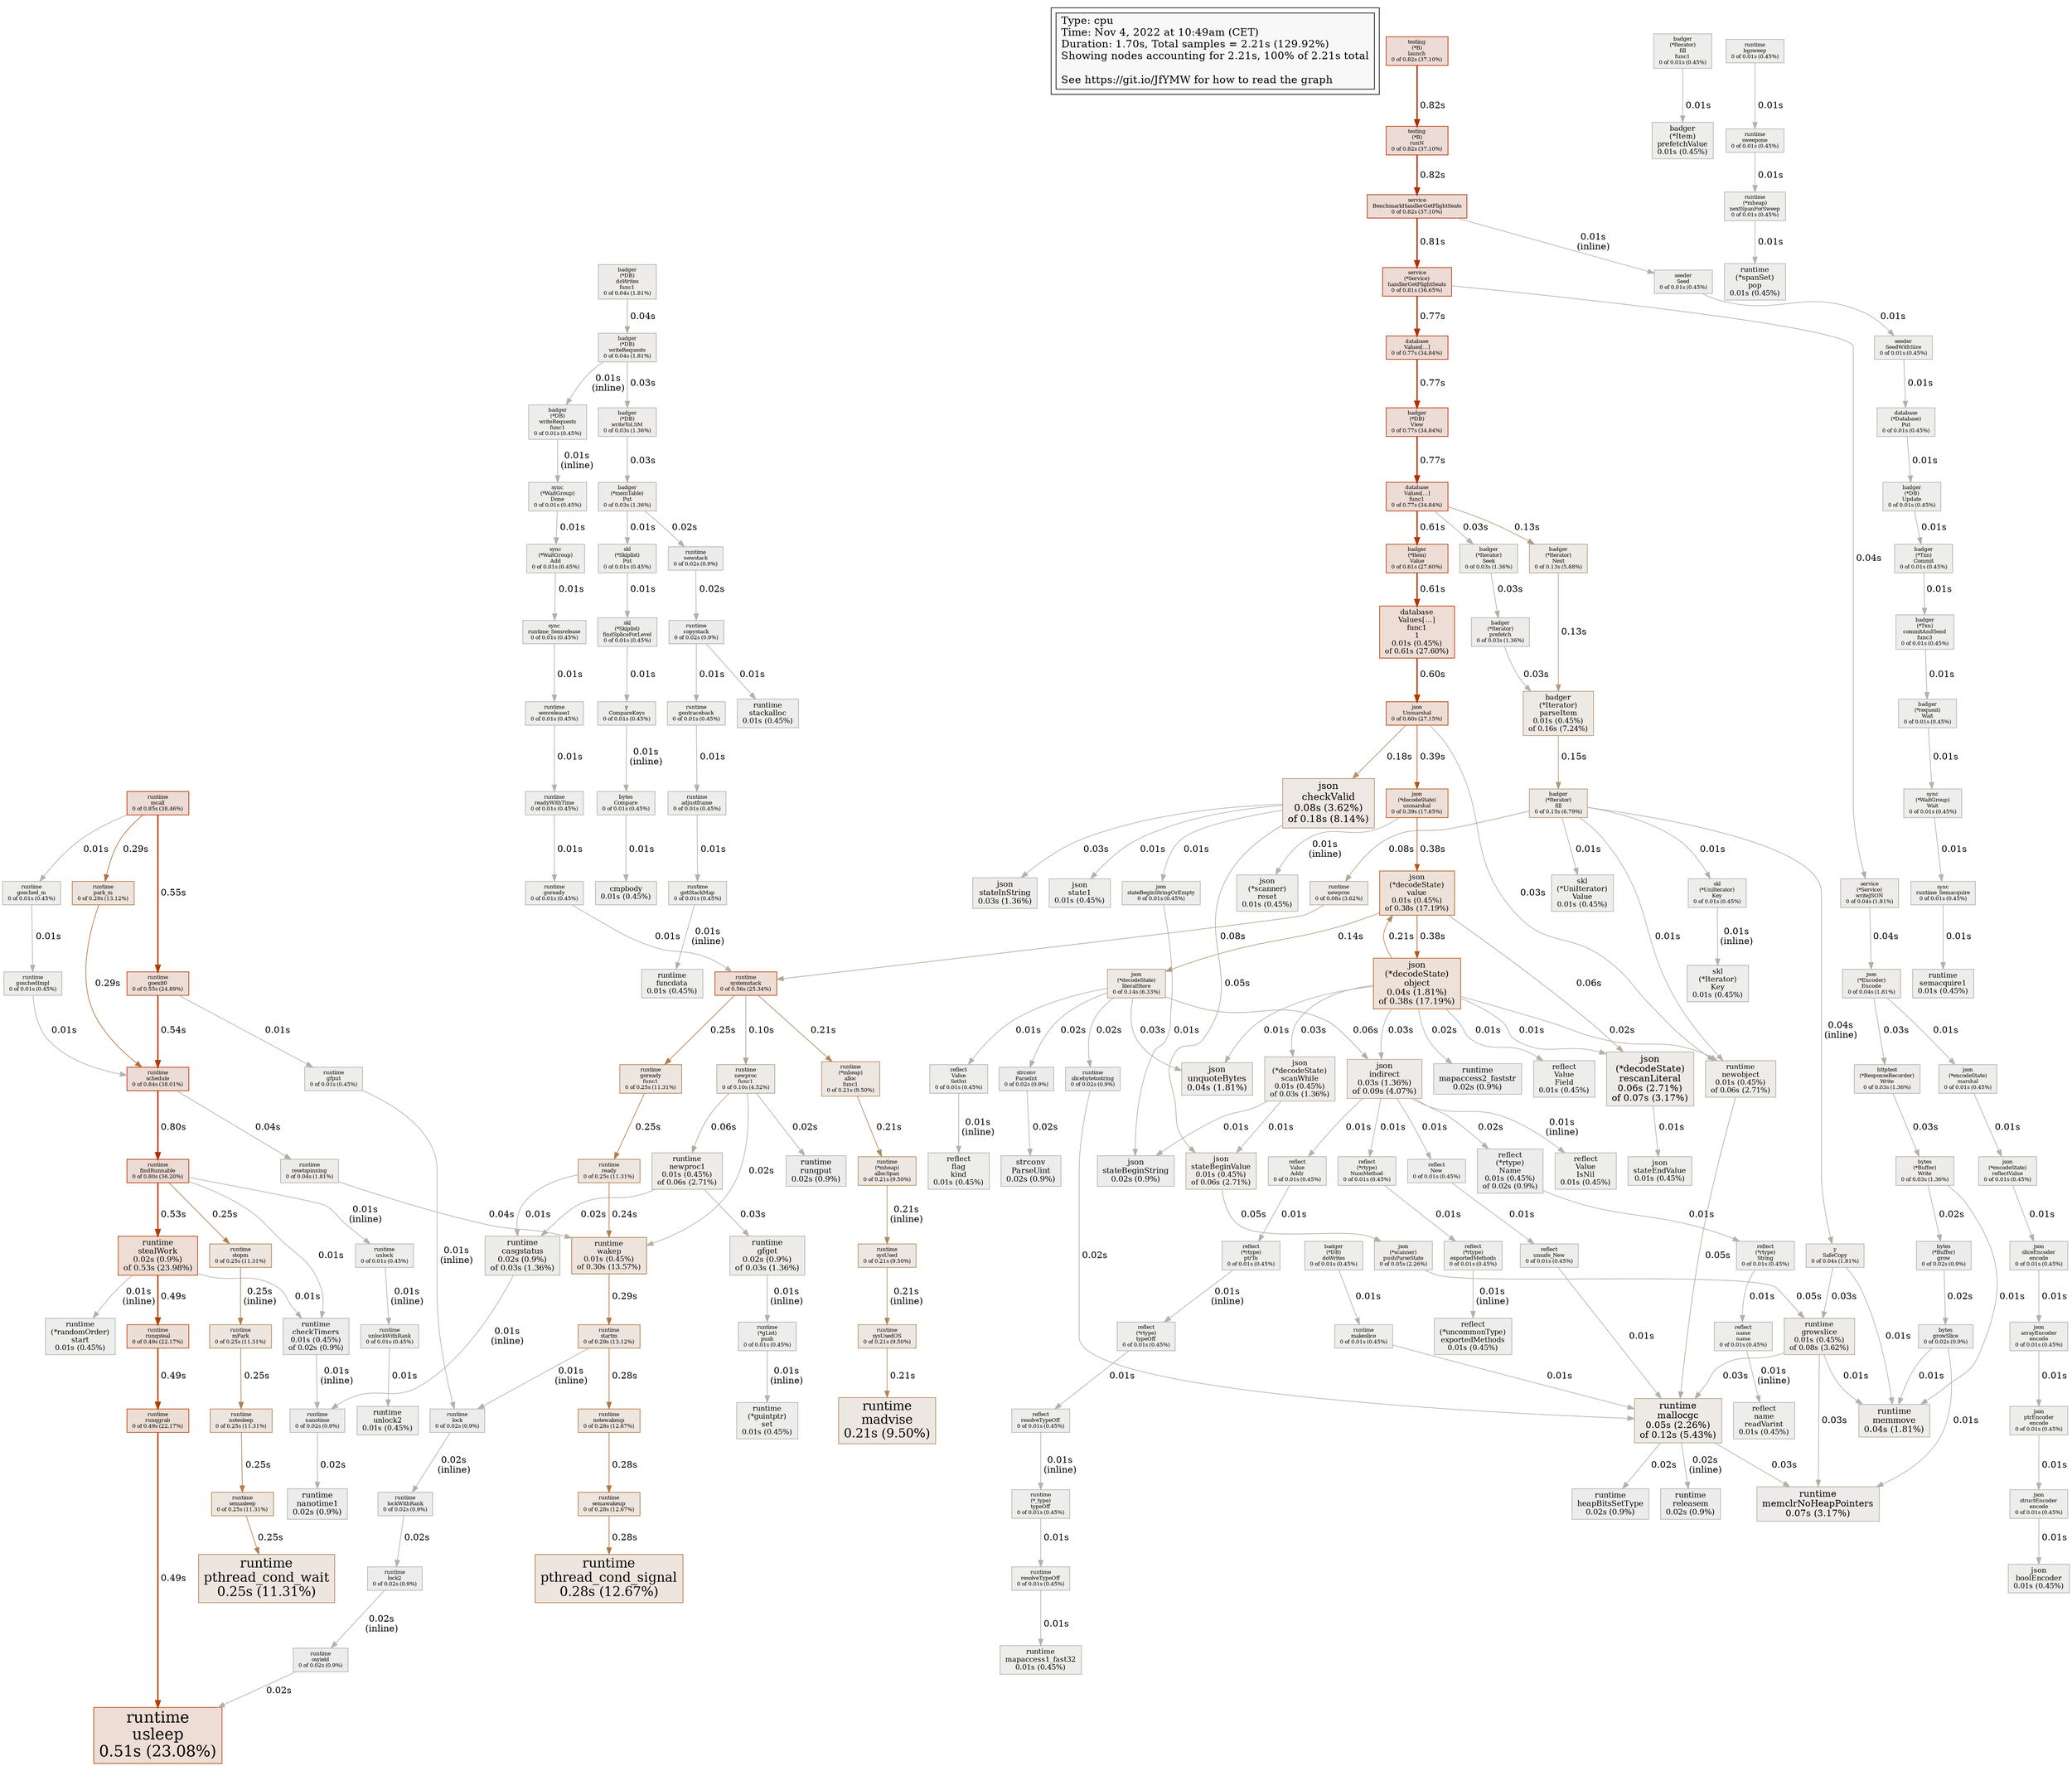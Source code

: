 digraph "unnamed" {
node [style=filled fillcolor="#f8f8f8"]
subgraph cluster_L { "Type: cpu" [shape=box fontsize=16 label="Type: cpu\lTime: Nov 4, 2022 at 10:49am (CET)\lDuration: 1.70s, Total samples = 2.21s (129.92%)\lShowing nodes accounting for 2.21s, 100% of 2.21s total\l\lSee https://git.io/JfYMW for how to read the graph\l"] }
N1 [label="runtime\nmcall\n0 of 0.85s (38.46%)" id="node1" fontsize=8 shape=box tooltip="runtime.mcall (0.85s)" color="#b22c00" fillcolor="#eddbd5"]
N2 [label="runtime\nusleep\n0.51s (23.08%)" id="node2" fontsize=24 shape=box tooltip="runtime.usleep (0.51s)" color="#b23f00" fillcolor="#edddd5"]
N3 [label="runtime\nsystemstack\n0 of 0.56s (25.34%)" id="node3" fontsize=8 shape=box tooltip="runtime.systemstack (0.56s)" color="#b23c00" fillcolor="#edddd5"]
N4 [label="runtime\nschedule\n0 of 0.84s (38.01%)" id="node4" fontsize=8 shape=box tooltip="runtime.schedule (0.84s)" color="#b22c00" fillcolor="#eddbd5"]
N5 [label="json\n(*decodeState)\nobject\n0.04s (1.81%)\nof 0.38s (17.19%)" id="node5" fontsize=13 shape=box tooltip="encoding/json.(*decodeState).object (0.38s)" color="#b25819" fillcolor="#ede1d8"]
N6 [label="json\n(*decodeState)\nvalue\n0.01s (0.45%)\nof 0.38s (17.19%)" id="node6" fontsize=11 shape=box tooltip="encoding/json.(*decodeState).value (0.38s)" color="#b25819" fillcolor="#ede1d8"]
N7 [label="runtime\nfindRunnable\n0 of 0.80s (36.20%)" id="node7" fontsize=8 shape=box tooltip="runtime.findRunnable (0.80s)" color="#b22e00" fillcolor="#eddbd5"]
N8 [label="testing\n(*B)\nlaunch\n0 of 0.82s (37.10%)" id="node8" fontsize=8 shape=box tooltip="testing.(*B).launch (0.82s)" color="#b22d00" fillcolor="#eddbd5"]
N9 [label="json\nUnmarshal\n0 of 0.60s (27.15%)" id="node9" fontsize=8 shape=box tooltip="encoding/json.Unmarshal (0.60s)" color="#b23900" fillcolor="#edddd5"]
N10 [label="database\nValues[…]\nfunc1\n0 of 0.77s (34.84%)" id="node10" fontsize=8 shape=box tooltip="github.com/christophwitzko/flight-booking-service/pkg/database.Values[...].func1 (0.77s)" color="#b23000" fillcolor="#eddbd5"]
N11 [label="runtime\npthread_cond_signal\n0.28s (12.67%)" id="node11" fontsize=20 shape=box tooltip="runtime.pthread_cond_signal (0.28s)" color="#b27541" fillcolor="#ede5de"]
N12 [label="runtime\nmallocgc\n0.05s (2.26%)\nof 0.12s (5.43%)" id="node12" fontsize=14 shape=box tooltip="runtime.mallocgc (0.12s)" color="#b29e82" fillcolor="#edeae6"]
N13 [label="runtime\npthread_cond_wait\n0.25s (11.31%)" id="node13" fontsize=20 shape=box tooltip="runtime.pthread_cond_wait (0.25s)" color="#b27d4d" fillcolor="#ede6df"]
N14 [label="json\ncheckValid\n0.08s (3.62%)\nof 0.18s (8.14%)" id="node14" fontsize=15 shape=box tooltip="encoding/json.checkValid (0.18s)" color="#b29069" fillcolor="#ede8e3"]
N15 [label="runtime\nmadvise\n0.21s (9.50%)" id="node15" fontsize=19 shape=box tooltip="runtime.madvise (0.21s)" color="#b2885d" fillcolor="#ede7e1"]
N16 [label="runtime\nwakep\n0.01s (0.45%)\nof 0.30s (13.57%)" id="node16" fontsize=11 shape=box tooltip="runtime.wakep (0.30s)" color="#b26f39" fillcolor="#ede4dd"]
N17 [label="json\nindirect\n0.03s (1.36%)\nof 0.09s (4.07%)" id="node17" fontsize=12 shape=box tooltip="encoding/json.indirect (0.09s)" color="#b2a48e" fillcolor="#edebe8"]
N18 [label="json\n(*decodeState)\nliteralStore\n0 of 0.14s (6.33%)" id="node18" fontsize=8 shape=box tooltip="encoding/json.(*decodeState).literalStore (0.14s)" color="#b29979" fillcolor="#ede9e5"]
N19 [label="runtime\nstealWork\n0.02s (0.9%)\nof 0.53s (23.98%)" id="node19" fontsize=12 shape=box tooltip="runtime.stealWork (0.53s)" color="#b23e00" fillcolor="#edddd5"]
N20 [label="badger\n(*Iterator)\nfill\n0 of 0.15s (6.79%)" id="node20" fontsize=8 shape=box tooltip="github.com/dgraph-io/badger/v3.(*Iterator).fill (0.15s)" color="#b29775" fillcolor="#ede9e5"]
N21 [label="runtime\nmemclrNoHeapPointers\n0.07s (3.17%)" id="node21" fontsize=14 shape=box tooltip="runtime.memclrNoHeapPointers (0.07s)" color="#b2a896" fillcolor="#edebe9"]
N22 [label="runtime\ngrowslice\n0.01s (0.45%)\nof 0.08s (3.62%)" id="node22" fontsize=11 shape=box tooltip="runtime.growslice (0.08s)" color="#b2a692" fillcolor="#edebe8"]
N23 [label="service\n(*Service)\nhandlerGetFlightSeats\n0 of 0.81s (36.65%)" id="node23" fontsize=8 shape=box tooltip="github.com/christophwitzko/flight-booking-service/pkg/service.(*Service).handlerGetFlightSeats (0.81s)" color="#b22e00" fillcolor="#eddbd5"]
N24 [label="badger\n(*Iterator)\nparseItem\n0.01s (0.45%)\nof 0.16s (7.24%)" id="node24" fontsize=11 shape=box tooltip="github.com/dgraph-io/badger/v3.(*Iterator).parseItem (0.16s)" color="#b29571" fillcolor="#ede9e4"]
N25 [label="runtime\nmemmove\n0.04s (1.81%)" id="node25" fontsize=13 shape=box tooltip="runtime.memmove (0.04s)" color="#b2ada2" fillcolor="#edeceb"]
N26 [label="json\n(*decodeState)\nrescanLiteral\n0.06s (2.71%)\nof 0.07s (3.17%)" id="node26" fontsize=14 shape=box tooltip="encoding/json.(*decodeState).rescanLiteral (0.07s)" color="#b2a896" fillcolor="#edebe9"]
N27 [label="runtime\nnewproc\nfunc1\n0 of 0.10s (4.52%)" id="node27" fontsize=8 shape=box tooltip="runtime.newproc.func1 (0.10s)" color="#b2a28a" fillcolor="#edebe7"]
N28 [label="runtime\nnewobject\n0.01s (0.45%)\nof 0.06s (2.71%)" id="node28" fontsize=11 shape=box tooltip="runtime.newobject (0.06s)" color="#b2aa9a" fillcolor="#edece9"]
N29 [label="json\nunquoteBytes\n0.04s (1.81%)" id="node29" fontsize=13 shape=box tooltip="encoding/json.unquoteBytes (0.04s)" color="#b2ada2" fillcolor="#edeceb"]
N30 [label="runtime\nnewproc1\n0.01s (0.45%)\nof 0.06s (2.71%)" id="node30" fontsize=11 shape=box tooltip="runtime.newproc1 (0.06s)" color="#b2aa9a" fillcolor="#edece9"]
N31 [label="json\nstateBeginValue\n0.01s (0.45%)\nof 0.06s (2.71%)" id="node31" fontsize=11 shape=box tooltip="encoding/json.stateBeginValue (0.06s)" color="#b2aa9a" fillcolor="#edece9"]
N32 [label="database\nValues[…]\nfunc1\n1\n0.01s (0.45%)\nof 0.61s (27.60%)" id="node32" fontsize=11 shape=box tooltip="github.com/christophwitzko/flight-booking-service/pkg/database.Values[...].func1.1 (0.61s)" color="#b23900" fillcolor="#edddd5"]
N33 [label="service\nBenchmarkHandlerGetFlightSeats\n0 of 0.82s (37.10%)" id="node33" fontsize=8 shape=box tooltip="github.com/christophwitzko/flight-booking-service/pkg/service.BenchmarkHandlerGetFlightSeats (0.82s)" color="#b22d00" fillcolor="#eddbd5"]
N34 [label="runtime\ncasgstatus\n0.02s (0.9%)\nof 0.03s (1.36%)" id="node34" fontsize=12 shape=box tooltip="runtime.casgstatus (0.03s)" color="#b2afa6" fillcolor="#edeceb"]
N35 [label="runtime\ngoexit0\n0 of 0.55s (24.89%)" id="node35" fontsize=8 shape=box tooltip="runtime.goexit0 (0.55s)" color="#b23c00" fillcolor="#edddd5"]
N36 [label="json\n(*decodeState)\nunmarshal\n0 of 0.39s (17.65%)" id="node36" fontsize=8 shape=box tooltip="encoding/json.(*decodeState).unmarshal (0.39s)" color="#b25415" fillcolor="#ede0d8"]
N37 [label="runtime\nstartm\n0 of 0.29s (13.12%)" id="node37" fontsize=8 shape=box tooltip="runtime.startm (0.29s)" color="#b2723d" fillcolor="#ede4dd"]
N38 [label="runtime\nready\n0 of 0.25s (11.31%)" id="node38" fontsize=8 shape=box tooltip="runtime.ready (0.25s)" color="#b27d4d" fillcolor="#ede6df"]
N39 [label="json\nstateBeginString\n0.02s (0.9%)" id="node39" fontsize=12 shape=box tooltip="encoding/json.stateBeginString (0.02s)" color="#b2b0aa" fillcolor="#edecec"]
N40 [label="json\nstateInString\n0.03s (1.36%)" id="node40" fontsize=12 shape=box tooltip="encoding/json.stateInString (0.03s)" color="#b2afa6" fillcolor="#edeceb"]
N41 [label="json\n(*decodeState)\nscanWhile\n0.01s (0.45%)\nof 0.03s (1.36%)" id="node41" fontsize=11 shape=box tooltip="encoding/json.(*decodeState).scanWhile (0.03s)" color="#b2afa6" fillcolor="#edeceb"]
N42 [label="runtime\ncheckTimers\n0.01s (0.45%)\nof 0.02s (0.9%)" id="node42" fontsize=11 shape=box tooltip="runtime.checkTimers (0.02s)" color="#b2b0aa" fillcolor="#edecec"]
N43 [label="runtime\ngfget\n0.02s (0.9%)\nof 0.03s (1.36%)" id="node43" fontsize=12 shape=box tooltip="runtime.gfget (0.03s)" color="#b2afa6" fillcolor="#edeceb"]
N44 [label="badger\n(*DB)\ndoWrites\nfunc1\n0 of 0.04s (1.81%)" id="node44" fontsize=8 shape=box tooltip="github.com/dgraph-io/badger/v3.(*DB).doWrites.func1 (0.04s)" color="#b2ada2" fillcolor="#edeceb"]
N45 [label="runtime\nheapBitsSetType\n0.02s (0.9%)" id="node45" fontsize=12 shape=box tooltip="runtime.heapBitsSetType (0.02s)" color="#b2b0aa" fillcolor="#edecec"]
N46 [label="runtime\nmapaccess2_faststr\n0.02s (0.9%)" id="node46" fontsize=12 shape=box tooltip="runtime.mapaccess2_faststr (0.02s)" color="#b2b0aa" fillcolor="#edecec"]
N47 [label="runtime\nnanotime1\n0.02s (0.9%)" id="node47" fontsize=12 shape=box tooltip="runtime.nanotime1 (0.02s)" color="#b2b0aa" fillcolor="#edecec"]
N48 [label="runtime\nreleasem\n0.02s (0.9%)" id="node48" fontsize=12 shape=box tooltip="runtime.releasem (0.02s)" color="#b2b0aa" fillcolor="#edecec"]
N49 [label="runtime\nrunqput\n0.02s (0.9%)" id="node49" fontsize=12 shape=box tooltip="runtime.runqput (0.02s)" color="#b2b0aa" fillcolor="#edecec"]
N50 [label="strconv\nParseUint\n0.02s (0.9%)" id="node50" fontsize=12 shape=box tooltip="strconv.ParseUint (0.02s)" color="#b2b0aa" fillcolor="#edecec"]
N51 [label="json\n(*Encoder)\nEncode\n0 of 0.04s (1.81%)" id="node51" fontsize=8 shape=box tooltip="encoding/json.(*Encoder).Encode (0.04s)" color="#b2ada2" fillcolor="#edeceb"]
N52 [label="badger\n(*DB)\nwriteRequests\n0 of 0.04s (1.81%)" id="node52" fontsize=8 shape=box tooltip="github.com/dgraph-io/badger/v3.(*DB).writeRequests (0.04s)" color="#b2ada2" fillcolor="#edeceb"]
N53 [label="y\nSafeCopy\n0 of 0.04s (1.81%)" id="node53" fontsize=8 shape=box tooltip="github.com/dgraph-io/badger/v3/y.SafeCopy (0.04s)" color="#b2ada2" fillcolor="#edeceb"]
N54 [label="reflect\n(*rtype)\nName\n0.01s (0.45%)\nof 0.02s (0.9%)" id="node54" fontsize=11 shape=box tooltip="reflect.(*rtype).Name (0.02s)" color="#b2b0aa" fillcolor="#edecec"]
N55 [label="bytes\n(*Buffer)\nWrite\n0 of 0.03s (1.36%)" id="node55" fontsize=8 shape=box tooltip="bytes.(*Buffer).Write (0.03s)" color="#b2afa6" fillcolor="#edeceb"]
N56 [label="badger\n(*memTable)\nPut\n0 of 0.03s (1.36%)" id="node56" fontsize=8 shape=box tooltip="github.com/dgraph-io/badger/v3.(*memTable).Put (0.03s)" color="#b2afa6" fillcolor="#edeceb"]
N57 [label="bytes\ngrowSlice\n0 of 0.02s (0.9%)" id="node57" fontsize=8 shape=box tooltip="bytes.growSlice (0.02s)" color="#b2b0aa" fillcolor="#edecec"]
N58 [label="cmpbody\n0.01s (0.45%)" id="node58" fontsize=11 shape=box tooltip="cmpbody (0.01s)" color="#b2b1ae" fillcolor="#ededec"]
N59 [label="json\n(*scanner)\nreset\n0.01s (0.45%)" id="node59" fontsize=11 shape=box tooltip="encoding/json.(*scanner).reset (0.01s)" color="#b2b1ae" fillcolor="#ededec"]
N60 [label="json\nboolEncoder\n0.01s (0.45%)" id="node60" fontsize=11 shape=box tooltip="encoding/json.boolEncoder (0.01s)" color="#b2b1ae" fillcolor="#ededec"]
N61 [label="json\nstate1\n0.01s (0.45%)" id="node61" fontsize=11 shape=box tooltip="encoding/json.state1 (0.01s)" color="#b2b1ae" fillcolor="#ededec"]
N62 [label="json\nstateEndValue\n0.01s (0.45%)" id="node62" fontsize=11 shape=box tooltip="encoding/json.stateEndValue (0.01s)" color="#b2b1ae" fillcolor="#ededec"]
N63 [label="badger\n(*Item)\nprefetchValue\n0.01s (0.45%)" id="node63" fontsize=11 shape=box tooltip="github.com/dgraph-io/badger/v3.(*Item).prefetchValue (0.01s)" color="#b2b1ae" fillcolor="#ededec"]
N64 [label="skl\n(*Iterator)\nKey\n0.01s (0.45%)" id="node64" fontsize=11 shape=box tooltip="github.com/dgraph-io/badger/v3/skl.(*Iterator).Key (0.01s)" color="#b2b1ae" fillcolor="#ededec"]
N65 [label="skl\n(*UniIterator)\nValue\n0.01s (0.45%)" id="node65" fontsize=11 shape=box tooltip="github.com/dgraph-io/badger/v3/skl.(*UniIterator).Value (0.01s)" color="#b2b1ae" fillcolor="#ededec"]
N66 [label="reflect\n(*uncommonType)\nexportedMethods\n0.01s (0.45%)" id="node66" fontsize=11 shape=box tooltip="reflect.(*uncommonType).exportedMethods (0.01s)" color="#b2b1ae" fillcolor="#ededec"]
N67 [label="reflect\nValue\nField\n0.01s (0.45%)" id="node67" fontsize=11 shape=box tooltip="reflect.Value.Field (0.01s)" color="#b2b1ae" fillcolor="#ededec"]
N68 [label="reflect\nValue\nIsNil\n0.01s (0.45%)" id="node68" fontsize=11 shape=box tooltip="reflect.Value.IsNil (0.01s)" color="#b2b1ae" fillcolor="#ededec"]
N69 [label="reflect\nflag\nkind\n0.01s (0.45%)" id="node69" fontsize=11 shape=box tooltip="reflect.flag.kind (0.01s)" color="#b2b1ae" fillcolor="#ededec"]
N70 [label="reflect\nname\nreadVarint\n0.01s (0.45%)" id="node70" fontsize=11 shape=box tooltip="reflect.name.readVarint (0.01s)" color="#b2b1ae" fillcolor="#ededec"]
N71 [label="runtime\n(*guintptr)\nset\n0.01s (0.45%)" id="node71" fontsize=11 shape=box tooltip="runtime.(*guintptr).set (0.01s)" color="#b2b1ae" fillcolor="#ededec"]
N72 [label="runtime\n(*randomOrder)\nstart\n0.01s (0.45%)" id="node72" fontsize=11 shape=box tooltip="runtime.(*randomOrder).start (0.01s)" color="#b2b1ae" fillcolor="#ededec"]
N73 [label="runtime\n(*spanSet)\npop\n0.01s (0.45%)" id="node73" fontsize=11 shape=box tooltip="runtime.(*spanSet).pop (0.01s)" color="#b2b1ae" fillcolor="#ededec"]
N74 [label="runtime\ncopystack\n0 of 0.02s (0.9%)" id="node74" fontsize=8 shape=box tooltip="runtime.copystack (0.02s)" color="#b2b0aa" fillcolor="#edecec"]
N75 [label="runtime\nfuncdata\n0.01s (0.45%)" id="node75" fontsize=11 shape=box tooltip="runtime.funcdata (0.01s)" color="#b2b1ae" fillcolor="#ededec"]
N76 [label="runtime\nlock\n0 of 0.02s (0.9%)" id="node76" fontsize=8 shape=box tooltip="runtime.lock (0.02s)" color="#b2b0aa" fillcolor="#edecec"]
N77 [label="runtime\nmapaccess1_fast32\n0.01s (0.45%)" id="node77" fontsize=11 shape=box tooltip="runtime.mapaccess1_fast32 (0.01s)" color="#b2b1ae" fillcolor="#ededec"]
N78 [label="runtime\nnanotime\n0 of 0.02s (0.9%)" id="node78" fontsize=8 shape=box tooltip="runtime.nanotime (0.02s)" color="#b2b0aa" fillcolor="#edecec"]
N79 [label="runtime\nsemacquire1\n0.01s (0.45%)" id="node79" fontsize=11 shape=box tooltip="runtime.semacquire1 (0.01s)" color="#b2b1ae" fillcolor="#ededec"]
N80 [label="runtime\nstackalloc\n0.01s (0.45%)" id="node80" fontsize=11 shape=box tooltip="runtime.stackalloc (0.01s)" color="#b2b1ae" fillcolor="#ededec"]
N81 [label="runtime\nunlock2\n0.01s (0.45%)" id="node81" fontsize=11 shape=box tooltip="runtime.unlock2 (0.01s)" color="#b2b1ae" fillcolor="#ededec"]
N82 [label="badger\n(*DB)\ndoWrites\n0 of 0.01s (0.45%)" id="node82" fontsize=8 shape=box tooltip="github.com/dgraph-io/badger/v3.(*DB).doWrites (0.01s)" color="#b2b1ae" fillcolor="#ededec"]
N83 [label="badger\n(*Iterator)\nfill\nfunc1\n0 of 0.01s (0.45%)" id="node83" fontsize=8 shape=box tooltip="github.com/dgraph-io/badger/v3.(*Iterator).fill.func1 (0.01s)" color="#b2b1ae" fillcolor="#ededec"]
N84 [label="runtime\nbgsweep\n0 of 0.01s (0.45%)" id="node84" fontsize=8 shape=box tooltip="runtime.bgsweep (0.01s)" color="#b2b1ae" fillcolor="#ededec"]
N85 [label="bytes\n(*Buffer)\ngrow\n0 of 0.02s (0.9%)" id="node85" fontsize=8 shape=box tooltip="bytes.(*Buffer).grow (0.02s)" color="#b2b0aa" fillcolor="#edecec"]
N86 [label="bytes\nCompare\n0 of 0.01s (0.45%)" id="node86" fontsize=8 shape=box tooltip="bytes.Compare (0.01s)" color="#b2b1ae" fillcolor="#ededec"]
N87 [label="json\n(*encodeState)\nmarshal\n0 of 0.01s (0.45%)" id="node87" fontsize=8 shape=box tooltip="encoding/json.(*encodeState).marshal (0.01s)" color="#b2b1ae" fillcolor="#ededec"]
N88 [label="json\n(*encodeState)\nreflectValue\n0 of 0.01s (0.45%)" id="node88" fontsize=8 shape=box tooltip="encoding/json.(*encodeState).reflectValue (0.01s)" color="#b2b1ae" fillcolor="#ededec"]
N89 [label="json\n(*scanner)\npushParseState\n0 of 0.05s (2.26%)" id="node89" fontsize=8 shape=box tooltip="encoding/json.(*scanner).pushParseState (0.05s)" color="#b2ac9e" fillcolor="#edecea"]
N90 [label="json\narrayEncoder\nencode\n0 of 0.01s (0.45%)" id="node90" fontsize=8 shape=box tooltip="encoding/json.arrayEncoder.encode (0.01s)" color="#b2b1ae" fillcolor="#ededec"]
N91 [label="json\nptrEncoder\nencode\n0 of 0.01s (0.45%)" id="node91" fontsize=8 shape=box tooltip="encoding/json.ptrEncoder.encode (0.01s)" color="#b2b1ae" fillcolor="#ededec"]
N92 [label="json\nsliceEncoder\nencode\n0 of 0.01s (0.45%)" id="node92" fontsize=8 shape=box tooltip="encoding/json.sliceEncoder.encode (0.01s)" color="#b2b1ae" fillcolor="#ededec"]
N93 [label="json\nstateBeginStringOrEmpty\n0 of 0.01s (0.45%)" id="node93" fontsize=8 shape=box tooltip="encoding/json.stateBeginStringOrEmpty (0.01s)" color="#b2b1ae" fillcolor="#ededec"]
N94 [label="json\nstructEncoder\nencode\n0 of 0.01s (0.45%)" id="node94" fontsize=8 shape=box tooltip="encoding/json.structEncoder.encode (0.01s)" color="#b2b1ae" fillcolor="#ededec"]
N95 [label="database\n(*Database)\nPut\n0 of 0.01s (0.45%)" id="node95" fontsize=8 shape=box tooltip="github.com/christophwitzko/flight-booking-service/pkg/database.(*Database).Put (0.01s)" color="#b2b1ae" fillcolor="#ededec"]
N96 [label="database\nValues[…]\n0 of 0.77s (34.84%)" id="node96" fontsize=8 shape=box tooltip="github.com/christophwitzko/flight-booking-service/pkg/database.Values[...] (0.77s)" color="#b23000" fillcolor="#eddbd5"]
N97 [label="seeder\nSeed\n0 of 0.01s (0.45%)" id="node97" fontsize=8 shape=box tooltip="github.com/christophwitzko/flight-booking-service/pkg/database/seeder.Seed (0.01s)" color="#b2b1ae" fillcolor="#ededec"]
N98 [label="seeder\nSeedWithSize\n0 of 0.01s (0.45%)" id="node98" fontsize=8 shape=box tooltip="github.com/christophwitzko/flight-booking-service/pkg/database/seeder.SeedWithSize (0.01s)" color="#b2b1ae" fillcolor="#ededec"]
N99 [label="service\n(*Service)\nwriteJSON\n0 of 0.04s (1.81%)" id="node99" fontsize=8 shape=box tooltip="github.com/christophwitzko/flight-booking-service/pkg/service.(*Service).writeJSON (0.04s)" color="#b2ada2" fillcolor="#edeceb"]
N100 [label="badger\n(*DB)\nUpdate\n0 of 0.01s (0.45%)" id="node100" fontsize=8 shape=box tooltip="github.com/dgraph-io/badger/v3.(*DB).Update (0.01s)" color="#b2b1ae" fillcolor="#ededec"]
N101 [label="badger\n(*DB)\nView\n0 of 0.77s (34.84%)" id="node101" fontsize=8 shape=box tooltip="github.com/dgraph-io/badger/v3.(*DB).View (0.77s)" color="#b23000" fillcolor="#eddbd5"]
N102 [label="badger\n(*DB)\nwriteRequests\nfunc1\n0 of 0.01s (0.45%)" id="node102" fontsize=8 shape=box tooltip="github.com/dgraph-io/badger/v3.(*DB).writeRequests.func1 (0.01s)" color="#b2b1ae" fillcolor="#ededec"]
N103 [label="badger\n(*DB)\nwriteToLSM\n0 of 0.03s (1.36%)" id="node103" fontsize=8 shape=box tooltip="github.com/dgraph-io/badger/v3.(*DB).writeToLSM (0.03s)" color="#b2afa6" fillcolor="#edeceb"]
N104 [label="badger\n(*Item)\nValue\n0 of 0.61s (27.60%)" id="node104" fontsize=8 shape=box tooltip="github.com/dgraph-io/badger/v3.(*Item).Value (0.61s)" color="#b23900" fillcolor="#edddd5"]
N105 [label="badger\n(*Iterator)\nNext\n0 of 0.13s (5.88%)" id="node105" fontsize=8 shape=box tooltip="github.com/dgraph-io/badger/v3.(*Iterator).Next (0.13s)" color="#b29c7e" fillcolor="#edeae6"]
N106 [label="badger\n(*Iterator)\nSeek\n0 of 0.03s (1.36%)" id="node106" fontsize=8 shape=box tooltip="github.com/dgraph-io/badger/v3.(*Iterator).Seek (0.03s)" color="#b2afa6" fillcolor="#edeceb"]
N107 [label="badger\n(*Iterator)\nprefetch\n0 of 0.03s (1.36%)" id="node107" fontsize=8 shape=box tooltip="github.com/dgraph-io/badger/v3.(*Iterator).prefetch (0.03s)" color="#b2afa6" fillcolor="#edeceb"]
N108 [label="badger\n(*Txn)\nCommit\n0 of 0.01s (0.45%)" id="node108" fontsize=8 shape=box tooltip="github.com/dgraph-io/badger/v3.(*Txn).Commit (0.01s)" color="#b2b1ae" fillcolor="#ededec"]
N109 [label="badger\n(*Txn)\ncommitAndSend\nfunc3\n0 of 0.01s (0.45%)" id="node109" fontsize=8 shape=box tooltip="github.com/dgraph-io/badger/v3.(*Txn).commitAndSend.func3 (0.01s)" color="#b2b1ae" fillcolor="#ededec"]
N110 [label="badger\n(*request)\nWait\n0 of 0.01s (0.45%)" id="node110" fontsize=8 shape=box tooltip="github.com/dgraph-io/badger/v3.(*request).Wait (0.01s)" color="#b2b1ae" fillcolor="#ededec"]
N111 [label="skl\n(*Skiplist)\nPut\n0 of 0.01s (0.45%)" id="node111" fontsize=8 shape=box tooltip="github.com/dgraph-io/badger/v3/skl.(*Skiplist).Put (0.01s)" color="#b2b1ae" fillcolor="#ededec"]
N112 [label="skl\n(*Skiplist)\nfindSpliceForLevel\n0 of 0.01s (0.45%)" id="node112" fontsize=8 shape=box tooltip="github.com/dgraph-io/badger/v3/skl.(*Skiplist).findSpliceForLevel (0.01s)" color="#b2b1ae" fillcolor="#ededec"]
N113 [label="skl\n(*UniIterator)\nKey\n0 of 0.01s (0.45%)" id="node113" fontsize=8 shape=box tooltip="github.com/dgraph-io/badger/v3/skl.(*UniIterator).Key (0.01s)" color="#b2b1ae" fillcolor="#ededec"]
N114 [label="y\nCompareKeys\n0 of 0.01s (0.45%)" id="node114" fontsize=8 shape=box tooltip="github.com/dgraph-io/badger/v3/y.CompareKeys (0.01s)" color="#b2b1ae" fillcolor="#ededec"]
N115 [label="httptest\n(*ResponseRecorder)\nWrite\n0 of 0.03s (1.36%)" id="node115" fontsize=8 shape=box tooltip="net/http/httptest.(*ResponseRecorder).Write (0.03s)" color="#b2afa6" fillcolor="#edeceb"]
N116 [label="reflect\n(*rtype)\nNumMethod\n0 of 0.01s (0.45%)" id="node116" fontsize=8 shape=box tooltip="reflect.(*rtype).NumMethod (0.01s)" color="#b2b1ae" fillcolor="#ededec"]
N117 [label="reflect\n(*rtype)\nString\n0 of 0.01s (0.45%)" id="node117" fontsize=8 shape=box tooltip="reflect.(*rtype).String (0.01s)" color="#b2b1ae" fillcolor="#ededec"]
N118 [label="reflect\n(*rtype)\nexportedMethods\n0 of 0.01s (0.45%)" id="node118" fontsize=8 shape=box tooltip="reflect.(*rtype).exportedMethods (0.01s)" color="#b2b1ae" fillcolor="#ededec"]
N119 [label="reflect\n(*rtype)\nptrTo\n0 of 0.01s (0.45%)" id="node119" fontsize=8 shape=box tooltip="reflect.(*rtype).ptrTo (0.01s)" color="#b2b1ae" fillcolor="#ededec"]
N120 [label="reflect\n(*rtype)\ntypeOff\n0 of 0.01s (0.45%)" id="node120" fontsize=8 shape=box tooltip="reflect.(*rtype).typeOff (0.01s)" color="#b2b1ae" fillcolor="#ededec"]
N121 [label="reflect\nNew\n0 of 0.01s (0.45%)" id="node121" fontsize=8 shape=box tooltip="reflect.New (0.01s)" color="#b2b1ae" fillcolor="#ededec"]
N122 [label="reflect\nValue\nAddr\n0 of 0.01s (0.45%)" id="node122" fontsize=8 shape=box tooltip="reflect.Value.Addr (0.01s)" color="#b2b1ae" fillcolor="#ededec"]
N123 [label="reflect\nValue\nSetInt\n0 of 0.01s (0.45%)" id="node123" fontsize=8 shape=box tooltip="reflect.Value.SetInt (0.01s)" color="#b2b1ae" fillcolor="#ededec"]
N124 [label="reflect\nname\nname\n0 of 0.01s (0.45%)" id="node124" fontsize=8 shape=box tooltip="reflect.name.name (0.01s)" color="#b2b1ae" fillcolor="#ededec"]
N125 [label="reflect\nresolveTypeOff\n0 of 0.01s (0.45%)" id="node125" fontsize=8 shape=box tooltip="reflect.resolveTypeOff (0.01s)" color="#b2b1ae" fillcolor="#ededec"]
N126 [label="reflect\nunsafe_New\n0 of 0.01s (0.45%)" id="node126" fontsize=8 shape=box tooltip="reflect.unsafe_New (0.01s)" color="#b2b1ae" fillcolor="#ededec"]
N127 [label="runtime\n(*_type)\ntypeOff\n0 of 0.01s (0.45%)" id="node127" fontsize=8 shape=box tooltip="runtime.(*_type).typeOff (0.01s)" color="#b2b1ae" fillcolor="#ededec"]
N128 [label="runtime\n(*gList)\npush\n0 of 0.01s (0.45%)" id="node128" fontsize=8 shape=box tooltip="runtime.(*gList).push (0.01s)" color="#b2b1ae" fillcolor="#ededec"]
N129 [label="runtime\n(*mheap)\nalloc\nfunc1\n0 of 0.21s (9.50%)" id="node129" fontsize=8 shape=box tooltip="runtime.(*mheap).alloc.func1 (0.21s)" color="#b2885d" fillcolor="#ede7e1"]
N130 [label="runtime\n(*mheap)\nallocSpan\n0 of 0.21s (9.50%)" id="node130" fontsize=8 shape=box tooltip="runtime.(*mheap).allocSpan (0.21s)" color="#b2885d" fillcolor="#ede7e1"]
N131 [label="runtime\n(*mheap)\nnextSpanForSweep\n0 of 0.01s (0.45%)" id="node131" fontsize=8 shape=box tooltip="runtime.(*mheap).nextSpanForSweep (0.01s)" color="#b2b1ae" fillcolor="#ededec"]
N132 [label="runtime\nadjustframe\n0 of 0.01s (0.45%)" id="node132" fontsize=8 shape=box tooltip="runtime.adjustframe (0.01s)" color="#b2b1ae" fillcolor="#ededec"]
N133 [label="runtime\ngentraceback\n0 of 0.01s (0.45%)" id="node133" fontsize=8 shape=box tooltip="runtime.gentraceback (0.01s)" color="#b2b1ae" fillcolor="#ededec"]
N134 [label="runtime\ngetStackMap\n0 of 0.01s (0.45%)" id="node134" fontsize=8 shape=box tooltip="runtime.getStackMap (0.01s)" color="#b2b1ae" fillcolor="#ededec"]
N135 [label="runtime\ngfput\n0 of 0.01s (0.45%)" id="node135" fontsize=8 shape=box tooltip="runtime.gfput (0.01s)" color="#b2b1ae" fillcolor="#ededec"]
N136 [label="runtime\ngoready\n0 of 0.01s (0.45%)" id="node136" fontsize=8 shape=box tooltip="runtime.goready (0.01s)" color="#b2b1ae" fillcolor="#ededec"]
N137 [label="runtime\ngoready\nfunc1\n0 of 0.25s (11.31%)" id="node137" fontsize=8 shape=box tooltip="runtime.goready.func1 (0.25s)" color="#b27d4d" fillcolor="#ede6df"]
N138 [label="runtime\ngoschedImpl\n0 of 0.01s (0.45%)" id="node138" fontsize=8 shape=box tooltip="runtime.goschedImpl (0.01s)" color="#b2b1ae" fillcolor="#ededec"]
N139 [label="runtime\ngosched_m\n0 of 0.01s (0.45%)" id="node139" fontsize=8 shape=box tooltip="runtime.gosched_m (0.01s)" color="#b2b1ae" fillcolor="#ededec"]
N140 [label="runtime\nlock2\n0 of 0.02s (0.9%)" id="node140" fontsize=8 shape=box tooltip="runtime.lock2 (0.02s)" color="#b2b0aa" fillcolor="#edecec"]
N141 [label="runtime\nlockWithRank\n0 of 0.02s (0.9%)" id="node141" fontsize=8 shape=box tooltip="runtime.lockWithRank (0.02s)" color="#b2b0aa" fillcolor="#edecec"]
N142 [label="runtime\nmPark\n0 of 0.25s (11.31%)" id="node142" fontsize=8 shape=box tooltip="runtime.mPark (0.25s)" color="#b27d4d" fillcolor="#ede6df"]
N143 [label="runtime\nmakeslice\n0 of 0.01s (0.45%)" id="node143" fontsize=8 shape=box tooltip="runtime.makeslice (0.01s)" color="#b2b1ae" fillcolor="#ededec"]
N144 [label="runtime\nnewproc\n0 of 0.08s (3.62%)" id="node144" fontsize=8 shape=box tooltip="runtime.newproc (0.08s)" color="#b2a692" fillcolor="#edebe8"]
N145 [label="runtime\nnewstack\n0 of 0.02s (0.9%)" id="node145" fontsize=8 shape=box tooltip="runtime.newstack (0.02s)" color="#b2b0aa" fillcolor="#edecec"]
N146 [label="runtime\nnotesleep\n0 of 0.25s (11.31%)" id="node146" fontsize=8 shape=box tooltip="runtime.notesleep (0.25s)" color="#b27d4d" fillcolor="#ede6df"]
N147 [label="runtime\nnotewakeup\n0 of 0.28s (12.67%)" id="node147" fontsize=8 shape=box tooltip="runtime.notewakeup (0.28s)" color="#b27541" fillcolor="#ede5de"]
N148 [label="runtime\nosyield\n0 of 0.02s (0.9%)" id="node148" fontsize=8 shape=box tooltip="runtime.osyield (0.02s)" color="#b2b0aa" fillcolor="#edecec"]
N149 [label="runtime\npark_m\n0 of 0.29s (13.12%)" id="node149" fontsize=8 shape=box tooltip="runtime.park_m (0.29s)" color="#b2723d" fillcolor="#ede4dd"]
N150 [label="runtime\nreadyWithTime\n0 of 0.01s (0.45%)" id="node150" fontsize=8 shape=box tooltip="runtime.readyWithTime (0.01s)" color="#b2b1ae" fillcolor="#ededec"]
N151 [label="runtime\nresetspinning\n0 of 0.04s (1.81%)" id="node151" fontsize=8 shape=box tooltip="runtime.resetspinning (0.04s)" color="#b2ada2" fillcolor="#edeceb"]
N152 [label="runtime\nresolveTypeOff\n0 of 0.01s (0.45%)" id="node152" fontsize=8 shape=box tooltip="runtime.resolveTypeOff (0.01s)" color="#b2b1ae" fillcolor="#ededec"]
N153 [label="runtime\nrunqgrab\n0 of 0.49s (22.17%)" id="node153" fontsize=8 shape=box tooltip="runtime.runqgrab (0.49s)" color="#b24000" fillcolor="#edded5"]
N154 [label="runtime\nrunqsteal\n0 of 0.49s (22.17%)" id="node154" fontsize=8 shape=box tooltip="runtime.runqsteal (0.49s)" color="#b24000" fillcolor="#edded5"]
N155 [label="runtime\nsemasleep\n0 of 0.25s (11.31%)" id="node155" fontsize=8 shape=box tooltip="runtime.semasleep (0.25s)" color="#b27d4d" fillcolor="#ede6df"]
N156 [label="runtime\nsemawakeup\n0 of 0.28s (12.67%)" id="node156" fontsize=8 shape=box tooltip="runtime.semawakeup (0.28s)" color="#b27541" fillcolor="#ede5de"]
N157 [label="runtime\nsemrelease1\n0 of 0.01s (0.45%)" id="node157" fontsize=8 shape=box tooltip="runtime.semrelease1 (0.01s)" color="#b2b1ae" fillcolor="#ededec"]
N158 [label="runtime\nslicebytetostring\n0 of 0.02s (0.9%)" id="node158" fontsize=8 shape=box tooltip="runtime.slicebytetostring (0.02s)" color="#b2b0aa" fillcolor="#edecec"]
N159 [label="runtime\nstopm\n0 of 0.25s (11.31%)" id="node159" fontsize=8 shape=box tooltip="runtime.stopm (0.25s)" color="#b27d4d" fillcolor="#ede6df"]
N160 [label="runtime\nsweepone\n0 of 0.01s (0.45%)" id="node160" fontsize=8 shape=box tooltip="runtime.sweepone (0.01s)" color="#b2b1ae" fillcolor="#ededec"]
N161 [label="runtime\nsysUsed\n0 of 0.21s (9.50%)" id="node161" fontsize=8 shape=box tooltip="runtime.sysUsed (0.21s)" color="#b2885d" fillcolor="#ede7e1"]
N162 [label="runtime\nsysUsedOS\n0 of 0.21s (9.50%)" id="node162" fontsize=8 shape=box tooltip="runtime.sysUsedOS (0.21s)" color="#b2885d" fillcolor="#ede7e1"]
N163 [label="runtime\nunlock\n0 of 0.01s (0.45%)" id="node163" fontsize=8 shape=box tooltip="runtime.unlock (0.01s)" color="#b2b1ae" fillcolor="#ededec"]
N164 [label="runtime\nunlockWithRank\n0 of 0.01s (0.45%)" id="node164" fontsize=8 shape=box tooltip="runtime.unlockWithRank (0.01s)" color="#b2b1ae" fillcolor="#ededec"]
N165 [label="strconv\nParseInt\n0 of 0.02s (0.9%)" id="node165" fontsize=8 shape=box tooltip="strconv.ParseInt (0.02s)" color="#b2b0aa" fillcolor="#edecec"]
N166 [label="sync\n(*WaitGroup)\nAdd\n0 of 0.01s (0.45%)" id="node166" fontsize=8 shape=box tooltip="sync.(*WaitGroup).Add (0.01s)" color="#b2b1ae" fillcolor="#ededec"]
N167 [label="sync\n(*WaitGroup)\nDone\n0 of 0.01s (0.45%)" id="node167" fontsize=8 shape=box tooltip="sync.(*WaitGroup).Done (0.01s)" color="#b2b1ae" fillcolor="#ededec"]
N168 [label="sync\n(*WaitGroup)\nWait\n0 of 0.01s (0.45%)" id="node168" fontsize=8 shape=box tooltip="sync.(*WaitGroup).Wait (0.01s)" color="#b2b1ae" fillcolor="#ededec"]
N169 [label="sync\nruntime_Semacquire\n0 of 0.01s (0.45%)" id="node169" fontsize=8 shape=box tooltip="sync.runtime_Semacquire (0.01s)" color="#b2b1ae" fillcolor="#ededec"]
N170 [label="sync\nruntime_Semrelease\n0 of 0.01s (0.45%)" id="node170" fontsize=8 shape=box tooltip="sync.runtime_Semrelease (0.01s)" color="#b2b1ae" fillcolor="#ededec"]
N171 [label="testing\n(*B)\nrunN\n0 of 0.82s (37.10%)" id="node171" fontsize=8 shape=box tooltip="testing.(*B).runN (0.82s)" color="#b22d00" fillcolor="#eddbd5"]
N8 -> N171 [label=" 0.82s" weight=38 penwidth=2 color="#b22d00" tooltip="testing.(*B).launch -> testing.(*B).runN (0.82s)" labeltooltip="testing.(*B).launch -> testing.(*B).runN (0.82s)"]
N171 -> N33 [label=" 0.82s" weight=38 penwidth=2 color="#b22d00" tooltip="testing.(*B).runN -> github.com/christophwitzko/flight-booking-service/pkg/service.BenchmarkHandlerGetFlightSeats (0.82s)" labeltooltip="testing.(*B).runN -> github.com/christophwitzko/flight-booking-service/pkg/service.BenchmarkHandlerGetFlightSeats (0.82s)"]
N33 -> N23 [label=" 0.81s" weight=37 penwidth=2 color="#b22e00" tooltip="github.com/christophwitzko/flight-booking-service/pkg/service.BenchmarkHandlerGetFlightSeats -> github.com/christophwitzko/flight-booking-service/pkg/service.(*Service).handlerGetFlightSeats (0.81s)" labeltooltip="github.com/christophwitzko/flight-booking-service/pkg/service.BenchmarkHandlerGetFlightSeats -> github.com/christophwitzko/flight-booking-service/pkg/service.(*Service).handlerGetFlightSeats (0.81s)"]
N4 -> N7 [label=" 0.80s" weight=37 penwidth=2 color="#b22e00" tooltip="runtime.schedule -> runtime.findRunnable (0.80s)" labeltooltip="runtime.schedule -> runtime.findRunnable (0.80s)"]
N96 -> N101 [label=" 0.77s" weight=35 penwidth=2 color="#b23000" tooltip="github.com/christophwitzko/flight-booking-service/pkg/database.Values[...] -> github.com/dgraph-io/badger/v3.(*DB).View (0.77s)" labeltooltip="github.com/christophwitzko/flight-booking-service/pkg/database.Values[...] -> github.com/dgraph-io/badger/v3.(*DB).View (0.77s)"]
N23 -> N96 [label=" 0.77s" weight=35 penwidth=2 color="#b23000" tooltip="github.com/christophwitzko/flight-booking-service/pkg/service.(*Service).handlerGetFlightSeats -> github.com/christophwitzko/flight-booking-service/pkg/database.Values[...] (0.77s)" labeltooltip="github.com/christophwitzko/flight-booking-service/pkg/service.(*Service).handlerGetFlightSeats -> github.com/christophwitzko/flight-booking-service/pkg/database.Values[...] (0.77s)"]
N101 -> N10 [label=" 0.77s" weight=35 penwidth=2 color="#b23000" tooltip="github.com/dgraph-io/badger/v3.(*DB).View -> github.com/christophwitzko/flight-booking-service/pkg/database.Values[...].func1 (0.77s)" labeltooltip="github.com/dgraph-io/badger/v3.(*DB).View -> github.com/christophwitzko/flight-booking-service/pkg/database.Values[...].func1 (0.77s)"]
N10 -> N104 [label=" 0.61s" weight=28 penwidth=2 color="#b23900" tooltip="github.com/christophwitzko/flight-booking-service/pkg/database.Values[...].func1 -> github.com/dgraph-io/badger/v3.(*Item).Value (0.61s)" labeltooltip="github.com/christophwitzko/flight-booking-service/pkg/database.Values[...].func1 -> github.com/dgraph-io/badger/v3.(*Item).Value (0.61s)"]
N104 -> N32 [label=" 0.61s" weight=28 penwidth=2 color="#b23900" tooltip="github.com/dgraph-io/badger/v3.(*Item).Value -> github.com/christophwitzko/flight-booking-service/pkg/database.Values[...].func1.1 (0.61s)" labeltooltip="github.com/dgraph-io/badger/v3.(*Item).Value -> github.com/christophwitzko/flight-booking-service/pkg/database.Values[...].func1.1 (0.61s)"]
N32 -> N9 [label=" 0.60s" weight=28 penwidth=2 color="#b23900" tooltip="github.com/christophwitzko/flight-booking-service/pkg/database.Values[...].func1.1 -> encoding/json.Unmarshal (0.60s)" labeltooltip="github.com/christophwitzko/flight-booking-service/pkg/database.Values[...].func1.1 -> encoding/json.Unmarshal (0.60s)"]
N1 -> N35 [label=" 0.55s" weight=25 penwidth=2 color="#b23c00" tooltip="runtime.mcall -> runtime.goexit0 (0.55s)" labeltooltip="runtime.mcall -> runtime.goexit0 (0.55s)"]
N35 -> N4 [label=" 0.54s" weight=25 penwidth=2 color="#b23d00" tooltip="runtime.goexit0 -> runtime.schedule (0.54s)" labeltooltip="runtime.goexit0 -> runtime.schedule (0.54s)"]
N7 -> N19 [label=" 0.53s" weight=24 penwidth=2 color="#b23e00" tooltip="runtime.findRunnable -> runtime.stealWork (0.53s)" labeltooltip="runtime.findRunnable -> runtime.stealWork (0.53s)"]
N153 -> N2 [label=" 0.49s" weight=23 penwidth=2 color="#b24000" tooltip="runtime.runqgrab -> runtime.usleep (0.49s)" labeltooltip="runtime.runqgrab -> runtime.usleep (0.49s)"]
N154 -> N153 [label=" 0.49s" weight=23 penwidth=2 color="#b24000" tooltip="runtime.runqsteal -> runtime.runqgrab (0.49s)" labeltooltip="runtime.runqsteal -> runtime.runqgrab (0.49s)"]
N19 -> N154 [label=" 0.49s" weight=23 penwidth=2 color="#b24000" tooltip="runtime.stealWork -> runtime.runqsteal (0.49s)" labeltooltip="runtime.stealWork -> runtime.runqsteal (0.49s)"]
N9 -> N36 [label=" 0.39s" weight=18 color="#b25415" tooltip="encoding/json.Unmarshal -> encoding/json.(*decodeState).unmarshal (0.39s)" labeltooltip="encoding/json.Unmarshal -> encoding/json.(*decodeState).unmarshal (0.39s)"]
N36 -> N6 [label=" 0.38s" weight=18 color="#b25819" tooltip="encoding/json.(*decodeState).unmarshal -> encoding/json.(*decodeState).value (0.38s)" labeltooltip="encoding/json.(*decodeState).unmarshal -> encoding/json.(*decodeState).value (0.38s)"]
N6 -> N5 [label=" 0.38s" weight=18 color="#b25819" tooltip="encoding/json.(*decodeState).value -> encoding/json.(*decodeState).object (0.38s)" labeltooltip="encoding/json.(*decodeState).value -> encoding/json.(*decodeState).object (0.38s)"]
N1 -> N149 [label=" 0.29s" weight=14 color="#b2723d" tooltip="runtime.mcall -> runtime.park_m (0.29s)" labeltooltip="runtime.mcall -> runtime.park_m (0.29s)"]
N149 -> N4 [label=" 0.29s" weight=14 color="#b2723d" tooltip="runtime.park_m -> runtime.schedule (0.29s)" labeltooltip="runtime.park_m -> runtime.schedule (0.29s)"]
N16 -> N37 [label=" 0.29s" weight=14 color="#b2723d" tooltip="runtime.wakep -> runtime.startm (0.29s)" labeltooltip="runtime.wakep -> runtime.startm (0.29s)"]
N147 -> N156 [label=" 0.28s" weight=13 color="#b27541" tooltip="runtime.notewakeup -> runtime.semawakeup (0.28s)" labeltooltip="runtime.notewakeup -> runtime.semawakeup (0.28s)"]
N156 -> N11 [label=" 0.28s" weight=13 color="#b27541" tooltip="runtime.semawakeup -> runtime.pthread_cond_signal (0.28s)" labeltooltip="runtime.semawakeup -> runtime.pthread_cond_signal (0.28s)"]
N37 -> N147 [label=" 0.28s" weight=13 color="#b27541" tooltip="runtime.startm -> runtime.notewakeup (0.28s)" labeltooltip="runtime.startm -> runtime.notewakeup (0.28s)"]
N7 -> N159 [label=" 0.25s" weight=12 color="#b27d4d" tooltip="runtime.findRunnable -> runtime.stopm (0.25s)" labeltooltip="runtime.findRunnable -> runtime.stopm (0.25s)"]
N137 -> N38 [label=" 0.25s" weight=12 color="#b27d4d" tooltip="runtime.goready.func1 -> runtime.ready (0.25s)" labeltooltip="runtime.goready.func1 -> runtime.ready (0.25s)"]
N142 -> N146 [label=" 0.25s" weight=12 color="#b27d4d" tooltip="runtime.mPark -> runtime.notesleep (0.25s)" labeltooltip="runtime.mPark -> runtime.notesleep (0.25s)"]
N146 -> N155 [label=" 0.25s" weight=12 color="#b27d4d" tooltip="runtime.notesleep -> runtime.semasleep (0.25s)" labeltooltip="runtime.notesleep -> runtime.semasleep (0.25s)"]
N155 -> N13 [label=" 0.25s" weight=12 color="#b27d4d" tooltip="runtime.semasleep -> runtime.pthread_cond_wait (0.25s)" labeltooltip="runtime.semasleep -> runtime.pthread_cond_wait (0.25s)"]
N159 -> N142 [label=" 0.25s\n (inline)" weight=12 color="#b27d4d" tooltip="runtime.stopm -> runtime.mPark (0.25s)" labeltooltip="runtime.stopm -> runtime.mPark (0.25s)"]
N3 -> N137 [label=" 0.25s" weight=12 color="#b27d4d" tooltip="runtime.systemstack -> runtime.goready.func1 (0.25s)" labeltooltip="runtime.systemstack -> runtime.goready.func1 (0.25s)"]
N38 -> N16 [label=" 0.24s" weight=11 color="#b28051" tooltip="runtime.ready -> runtime.wakep (0.24s)" labeltooltip="runtime.ready -> runtime.wakep (0.24s)"]
N5 -> N6 [label=" 0.21s" weight=10 color="#b2885d" tooltip="encoding/json.(*decodeState).object -> encoding/json.(*decodeState).value (0.21s)" labeltooltip="encoding/json.(*decodeState).object -> encoding/json.(*decodeState).value (0.21s)"]
N129 -> N130 [label=" 0.21s" weight=10 color="#b2885d" tooltip="runtime.(*mheap).alloc.func1 -> runtime.(*mheap).allocSpan (0.21s)" labeltooltip="runtime.(*mheap).alloc.func1 -> runtime.(*mheap).allocSpan (0.21s)"]
N130 -> N161 [label=" 0.21s\n (inline)" weight=10 color="#b2885d" tooltip="runtime.(*mheap).allocSpan -> runtime.sysUsed (0.21s)" labeltooltip="runtime.(*mheap).allocSpan -> runtime.sysUsed (0.21s)"]
N161 -> N162 [label=" 0.21s\n (inline)" weight=10 color="#b2885d" tooltip="runtime.sysUsed -> runtime.sysUsedOS (0.21s)" labeltooltip="runtime.sysUsed -> runtime.sysUsedOS (0.21s)"]
N162 -> N15 [label=" 0.21s" weight=10 color="#b2885d" tooltip="runtime.sysUsedOS -> runtime.madvise (0.21s)" labeltooltip="runtime.sysUsedOS -> runtime.madvise (0.21s)"]
N3 -> N129 [label=" 0.21s" weight=10 color="#b2885d" tooltip="runtime.systemstack -> runtime.(*mheap).alloc.func1 (0.21s)" labeltooltip="runtime.systemstack -> runtime.(*mheap).alloc.func1 (0.21s)"]
N9 -> N14 [label=" 0.18s" weight=9 color="#b29069" tooltip="encoding/json.Unmarshal -> encoding/json.checkValid (0.18s)" labeltooltip="encoding/json.Unmarshal -> encoding/json.checkValid (0.18s)"]
N24 -> N20 [label=" 0.15s" weight=7 color="#b29775" tooltip="github.com/dgraph-io/badger/v3.(*Iterator).parseItem -> github.com/dgraph-io/badger/v3.(*Iterator).fill (0.15s)" labeltooltip="github.com/dgraph-io/badger/v3.(*Iterator).parseItem -> github.com/dgraph-io/badger/v3.(*Iterator).fill (0.15s)"]
N6 -> N18 [label=" 0.14s" weight=7 color="#b29979" tooltip="encoding/json.(*decodeState).value -> encoding/json.(*decodeState).literalStore (0.14s)" labeltooltip="encoding/json.(*decodeState).value -> encoding/json.(*decodeState).literalStore (0.14s)"]
N10 -> N105 [label=" 0.13s" weight=6 color="#b29c7e" tooltip="github.com/christophwitzko/flight-booking-service/pkg/database.Values[...].func1 -> github.com/dgraph-io/badger/v3.(*Iterator).Next (0.13s)" labeltooltip="github.com/christophwitzko/flight-booking-service/pkg/database.Values[...].func1 -> github.com/dgraph-io/badger/v3.(*Iterator).Next (0.13s)"]
N105 -> N24 [label=" 0.13s" weight=6 color="#b29c7e" tooltip="github.com/dgraph-io/badger/v3.(*Iterator).Next -> github.com/dgraph-io/badger/v3.(*Iterator).parseItem (0.13s)" labeltooltip="github.com/dgraph-io/badger/v3.(*Iterator).Next -> github.com/dgraph-io/badger/v3.(*Iterator).parseItem (0.13s)"]
N3 -> N27 [label=" 0.10s" weight=5 color="#b2a28a" tooltip="runtime.systemstack -> runtime.newproc.func1 (0.10s)" labeltooltip="runtime.systemstack -> runtime.newproc.func1 (0.10s)"]
N20 -> N144 [label=" 0.08s" weight=4 color="#b2a692" tooltip="github.com/dgraph-io/badger/v3.(*Iterator).fill -> runtime.newproc (0.08s)" labeltooltip="github.com/dgraph-io/badger/v3.(*Iterator).fill -> runtime.newproc (0.08s)"]
N144 -> N3 [label=" 0.08s" weight=4 color="#b2a692" tooltip="runtime.newproc -> runtime.systemstack (0.08s)" labeltooltip="runtime.newproc -> runtime.systemstack (0.08s)"]
N18 -> N17 [label=" 0.06s" weight=3 color="#b2aa9a" tooltip="encoding/json.(*decodeState).literalStore -> encoding/json.indirect (0.06s)" labeltooltip="encoding/json.(*decodeState).literalStore -> encoding/json.indirect (0.06s)"]
N6 -> N26 [label=" 0.06s" weight=3 color="#b2aa9a" tooltip="encoding/json.(*decodeState).value -> encoding/json.(*decodeState).rescanLiteral (0.06s)" labeltooltip="encoding/json.(*decodeState).value -> encoding/json.(*decodeState).rescanLiteral (0.06s)"]
N27 -> N30 [label=" 0.06s" weight=3 color="#b2aa9a" tooltip="runtime.newproc.func1 -> runtime.newproc1 (0.06s)" labeltooltip="runtime.newproc.func1 -> runtime.newproc1 (0.06s)"]
N89 -> N22 [label=" 0.05s" weight=3 color="#b2ac9e" tooltip="encoding/json.(*scanner).pushParseState -> runtime.growslice (0.05s)" labeltooltip="encoding/json.(*scanner).pushParseState -> runtime.growslice (0.05s)"]
N14 -> N31 [label=" 0.05s" weight=3 color="#b2ac9e" tooltip="encoding/json.checkValid -> encoding/json.stateBeginValue (0.05s)" labeltooltip="encoding/json.checkValid -> encoding/json.stateBeginValue (0.05s)"]
N31 -> N89 [label=" 0.05s" weight=3 color="#b2ac9e" tooltip="encoding/json.stateBeginValue -> encoding/json.(*scanner).pushParseState (0.05s)" labeltooltip="encoding/json.stateBeginValue -> encoding/json.(*scanner).pushParseState (0.05s)"]
N28 -> N12 [label=" 0.05s" weight=3 color="#b2ac9e" tooltip="runtime.newobject -> runtime.mallocgc (0.05s)" labeltooltip="runtime.newobject -> runtime.mallocgc (0.05s)"]
N23 -> N99 [label=" 0.04s" weight=2 color="#b2ada2" tooltip="github.com/christophwitzko/flight-booking-service/pkg/service.(*Service).handlerGetFlightSeats -> github.com/christophwitzko/flight-booking-service/pkg/service.(*Service).writeJSON (0.04s)" labeltooltip="github.com/christophwitzko/flight-booking-service/pkg/service.(*Service).handlerGetFlightSeats -> github.com/christophwitzko/flight-booking-service/pkg/service.(*Service).writeJSON (0.04s)"]
N99 -> N51 [label=" 0.04s" weight=2 color="#b2ada2" tooltip="github.com/christophwitzko/flight-booking-service/pkg/service.(*Service).writeJSON -> encoding/json.(*Encoder).Encode (0.04s)" labeltooltip="github.com/christophwitzko/flight-booking-service/pkg/service.(*Service).writeJSON -> encoding/json.(*Encoder).Encode (0.04s)"]
N44 -> N52 [label=" 0.04s" weight=2 color="#b2ada2" tooltip="github.com/dgraph-io/badger/v3.(*DB).doWrites.func1 -> github.com/dgraph-io/badger/v3.(*DB).writeRequests (0.04s)" labeltooltip="github.com/dgraph-io/badger/v3.(*DB).doWrites.func1 -> github.com/dgraph-io/badger/v3.(*DB).writeRequests (0.04s)"]
N20 -> N53 [label=" 0.04s\n (inline)" weight=2 color="#b2ada2" tooltip="github.com/dgraph-io/badger/v3.(*Iterator).fill -> github.com/dgraph-io/badger/v3/y.SafeCopy (0.04s)" labeltooltip="github.com/dgraph-io/badger/v3.(*Iterator).fill -> github.com/dgraph-io/badger/v3/y.SafeCopy (0.04s)"]
N151 -> N16 [label=" 0.04s" weight=2 color="#b2ada2" tooltip="runtime.resetspinning -> runtime.wakep (0.04s)" labeltooltip="runtime.resetspinning -> runtime.wakep (0.04s)"]
N4 -> N151 [label=" 0.04s" weight=2 color="#b2ada2" tooltip="runtime.schedule -> runtime.resetspinning (0.04s)" labeltooltip="runtime.schedule -> runtime.resetspinning (0.04s)"]
N51 -> N115 [label=" 0.03s" weight=2 color="#b2afa6" tooltip="encoding/json.(*Encoder).Encode -> net/http/httptest.(*ResponseRecorder).Write (0.03s)" labeltooltip="encoding/json.(*Encoder).Encode -> net/http/httptest.(*ResponseRecorder).Write (0.03s)"]
N18 -> N29 [label=" 0.03s" weight=2 color="#b2afa6" tooltip="encoding/json.(*decodeState).literalStore -> encoding/json.unquoteBytes (0.03s)" labeltooltip="encoding/json.(*decodeState).literalStore -> encoding/json.unquoteBytes (0.03s)"]
N5 -> N41 [label=" 0.03s" weight=2 color="#b2afa6" tooltip="encoding/json.(*decodeState).object -> encoding/json.(*decodeState).scanWhile (0.03s)" labeltooltip="encoding/json.(*decodeState).object -> encoding/json.(*decodeState).scanWhile (0.03s)"]
N5 -> N17 [label=" 0.03s" weight=2 color="#b2afa6" tooltip="encoding/json.(*decodeState).object -> encoding/json.indirect (0.03s)" labeltooltip="encoding/json.(*decodeState).object -> encoding/json.indirect (0.03s)"]
N9 -> N28 [label=" 0.03s" weight=2 color="#b2afa6" tooltip="encoding/json.Unmarshal -> runtime.newobject (0.03s)" labeltooltip="encoding/json.Unmarshal -> runtime.newobject (0.03s)"]
N14 -> N40 [label=" 0.03s" weight=2 color="#b2afa6" tooltip="encoding/json.checkValid -> encoding/json.stateInString (0.03s)" labeltooltip="encoding/json.checkValid -> encoding/json.stateInString (0.03s)"]
N10 -> N106 [label=" 0.03s" weight=2 color="#b2afa6" tooltip="github.com/christophwitzko/flight-booking-service/pkg/database.Values[...].func1 -> github.com/dgraph-io/badger/v3.(*Iterator).Seek (0.03s)" labeltooltip="github.com/christophwitzko/flight-booking-service/pkg/database.Values[...].func1 -> github.com/dgraph-io/badger/v3.(*Iterator).Seek (0.03s)"]
N52 -> N103 [label=" 0.03s" weight=2 color="#b2afa6" tooltip="github.com/dgraph-io/badger/v3.(*DB).writeRequests -> github.com/dgraph-io/badger/v3.(*DB).writeToLSM (0.03s)" labeltooltip="github.com/dgraph-io/badger/v3.(*DB).writeRequests -> github.com/dgraph-io/badger/v3.(*DB).writeToLSM (0.03s)"]
N103 -> N56 [label=" 0.03s" weight=2 color="#b2afa6" tooltip="github.com/dgraph-io/badger/v3.(*DB).writeToLSM -> github.com/dgraph-io/badger/v3.(*memTable).Put (0.03s)" labeltooltip="github.com/dgraph-io/badger/v3.(*DB).writeToLSM -> github.com/dgraph-io/badger/v3.(*memTable).Put (0.03s)"]
N106 -> N107 [label=" 0.03s" weight=2 color="#b2afa6" tooltip="github.com/dgraph-io/badger/v3.(*Iterator).Seek -> github.com/dgraph-io/badger/v3.(*Iterator).prefetch (0.03s)" labeltooltip="github.com/dgraph-io/badger/v3.(*Iterator).Seek -> github.com/dgraph-io/badger/v3.(*Iterator).prefetch (0.03s)"]
N107 -> N24 [label=" 0.03s" weight=2 color="#b2afa6" tooltip="github.com/dgraph-io/badger/v3.(*Iterator).prefetch -> github.com/dgraph-io/badger/v3.(*Iterator).parseItem (0.03s)" labeltooltip="github.com/dgraph-io/badger/v3.(*Iterator).prefetch -> github.com/dgraph-io/badger/v3.(*Iterator).parseItem (0.03s)"]
N53 -> N22 [label=" 0.03s" weight=2 color="#b2afa6" tooltip="github.com/dgraph-io/badger/v3/y.SafeCopy -> runtime.growslice (0.03s)" labeltooltip="github.com/dgraph-io/badger/v3/y.SafeCopy -> runtime.growslice (0.03s)"]
N115 -> N55 [label=" 0.03s" weight=2 color="#b2afa6" tooltip="net/http/httptest.(*ResponseRecorder).Write -> bytes.(*Buffer).Write (0.03s)" labeltooltip="net/http/httptest.(*ResponseRecorder).Write -> bytes.(*Buffer).Write (0.03s)"]
N22 -> N12 [label=" 0.03s" weight=2 color="#b2afa6" tooltip="runtime.growslice -> runtime.mallocgc (0.03s)" labeltooltip="runtime.growslice -> runtime.mallocgc (0.03s)"]
N22 -> N21 [label=" 0.03s" weight=2 color="#b2afa6" tooltip="runtime.growslice -> runtime.memclrNoHeapPointers (0.03s)" labeltooltip="runtime.growslice -> runtime.memclrNoHeapPointers (0.03s)"]
N12 -> N21 [label=" 0.03s" weight=2 color="#b2afa6" tooltip="runtime.mallocgc -> runtime.memclrNoHeapPointers (0.03s)" labeltooltip="runtime.mallocgc -> runtime.memclrNoHeapPointers (0.03s)"]
N30 -> N43 [label=" 0.03s" weight=2 color="#b2afa6" tooltip="runtime.newproc1 -> runtime.gfget (0.03s)" labeltooltip="runtime.newproc1 -> runtime.gfget (0.03s)"]
N55 -> N85 [label=" 0.02s" color="#b2b0aa" tooltip="bytes.(*Buffer).Write -> bytes.(*Buffer).grow (0.02s)" labeltooltip="bytes.(*Buffer).Write -> bytes.(*Buffer).grow (0.02s)"]
N85 -> N57 [label=" 0.02s" color="#b2b0aa" tooltip="bytes.(*Buffer).grow -> bytes.growSlice (0.02s)" labeltooltip="bytes.(*Buffer).grow -> bytes.growSlice (0.02s)"]
N18 -> N158 [label=" 0.02s" color="#b2b0aa" tooltip="encoding/json.(*decodeState).literalStore -> runtime.slicebytetostring (0.02s)" labeltooltip="encoding/json.(*decodeState).literalStore -> runtime.slicebytetostring (0.02s)"]
N18 -> N165 [label=" 0.02s" color="#b2b0aa" tooltip="encoding/json.(*decodeState).literalStore -> strconv.ParseInt (0.02s)" labeltooltip="encoding/json.(*decodeState).literalStore -> strconv.ParseInt (0.02s)"]
N5 -> N46 [label=" 0.02s" color="#b2b0aa" tooltip="encoding/json.(*decodeState).object -> runtime.mapaccess2_faststr (0.02s)" labeltooltip="encoding/json.(*decodeState).object -> runtime.mapaccess2_faststr (0.02s)"]
N5 -> N28 [label=" 0.02s" color="#b2b0aa" tooltip="encoding/json.(*decodeState).object -> runtime.newobject (0.02s)" labeltooltip="encoding/json.(*decodeState).object -> runtime.newobject (0.02s)"]
N17 -> N54 [label=" 0.02s" color="#b2b0aa" tooltip="encoding/json.indirect -> reflect.(*rtype).Name (0.02s)" labeltooltip="encoding/json.indirect -> reflect.(*rtype).Name (0.02s)"]
N56 -> N145 [label=" 0.02s" color="#b2b0aa" tooltip="github.com/dgraph-io/badger/v3.(*memTable).Put -> runtime.newstack (0.02s)" labeltooltip="github.com/dgraph-io/badger/v3.(*memTable).Put -> runtime.newstack (0.02s)"]
N76 -> N141 [label=" 0.02s\n (inline)" color="#b2b0aa" tooltip="runtime.lock -> runtime.lockWithRank (0.02s)" labeltooltip="runtime.lock -> runtime.lockWithRank (0.02s)"]
N140 -> N148 [label=" 0.02s\n (inline)" color="#b2b0aa" tooltip="runtime.lock2 -> runtime.osyield (0.02s)" labeltooltip="runtime.lock2 -> runtime.osyield (0.02s)"]
N141 -> N140 [label=" 0.02s" color="#b2b0aa" tooltip="runtime.lockWithRank -> runtime.lock2 (0.02s)" labeltooltip="runtime.lockWithRank -> runtime.lock2 (0.02s)"]
N12 -> N45 [label=" 0.02s" color="#b2b0aa" tooltip="runtime.mallocgc -> runtime.heapBitsSetType (0.02s)" labeltooltip="runtime.mallocgc -> runtime.heapBitsSetType (0.02s)"]
N12 -> N48 [label=" 0.02s\n (inline)" color="#b2b0aa" tooltip="runtime.mallocgc -> runtime.releasem (0.02s)" labeltooltip="runtime.mallocgc -> runtime.releasem (0.02s)"]
N78 -> N47 [label=" 0.02s" color="#b2b0aa" tooltip="runtime.nanotime -> runtime.nanotime1 (0.02s)" labeltooltip="runtime.nanotime -> runtime.nanotime1 (0.02s)"]
N27 -> N49 [label=" 0.02s" color="#b2b0aa" tooltip="runtime.newproc.func1 -> runtime.runqput (0.02s)" labeltooltip="runtime.newproc.func1 -> runtime.runqput (0.02s)"]
N27 -> N16 [label=" 0.02s" color="#b2b0aa" tooltip="runtime.newproc.func1 -> runtime.wakep (0.02s)" labeltooltip="runtime.newproc.func1 -> runtime.wakep (0.02s)"]
N30 -> N34 [label=" 0.02s" color="#b2b0aa" tooltip="runtime.newproc1 -> runtime.casgstatus (0.02s)" labeltooltip="runtime.newproc1 -> runtime.casgstatus (0.02s)"]
N145 -> N74 [label=" 0.02s" color="#b2b0aa" tooltip="runtime.newstack -> runtime.copystack (0.02s)" labeltooltip="runtime.newstack -> runtime.copystack (0.02s)"]
N148 -> N2 [label=" 0.02s" color="#b2b0aa" tooltip="runtime.osyield -> runtime.usleep (0.02s)" labeltooltip="runtime.osyield -> runtime.usleep (0.02s)"]
N158 -> N12 [label=" 0.02s" color="#b2b0aa" tooltip="runtime.slicebytetostring -> runtime.mallocgc (0.02s)" labeltooltip="runtime.slicebytetostring -> runtime.mallocgc (0.02s)"]
N165 -> N50 [label=" 0.02s" color="#b2b0aa" tooltip="strconv.ParseInt -> strconv.ParseUint (0.02s)" labeltooltip="strconv.ParseInt -> strconv.ParseUint (0.02s)"]
N55 -> N25 [label=" 0.01s" color="#b2b1ae" tooltip="bytes.(*Buffer).Write -> runtime.memmove (0.01s)" labeltooltip="bytes.(*Buffer).Write -> runtime.memmove (0.01s)"]
N86 -> N58 [label=" 0.01s" color="#b2b1ae" tooltip="bytes.Compare -> cmpbody (0.01s)" labeltooltip="bytes.Compare -> cmpbody (0.01s)"]
N57 -> N21 [label=" 0.01s" color="#b2b1ae" tooltip="bytes.growSlice -> runtime.memclrNoHeapPointers (0.01s)" labeltooltip="bytes.growSlice -> runtime.memclrNoHeapPointers (0.01s)"]
N57 -> N25 [label=" 0.01s" color="#b2b1ae" tooltip="bytes.growSlice -> runtime.memmove (0.01s)" labeltooltip="bytes.growSlice -> runtime.memmove (0.01s)"]
N51 -> N87 [label=" 0.01s" color="#b2b1ae" tooltip="encoding/json.(*Encoder).Encode -> encoding/json.(*encodeState).marshal (0.01s)" labeltooltip="encoding/json.(*Encoder).Encode -> encoding/json.(*encodeState).marshal (0.01s)"]
N18 -> N123 [label=" 0.01s" color="#b2b1ae" tooltip="encoding/json.(*decodeState).literalStore -> reflect.Value.SetInt (0.01s)" labeltooltip="encoding/json.(*decodeState).literalStore -> reflect.Value.SetInt (0.01s)"]
N5 -> N26 [label=" 0.01s" color="#b2b1ae" tooltip="encoding/json.(*decodeState).object -> encoding/json.(*decodeState).rescanLiteral (0.01s)" labeltooltip="encoding/json.(*decodeState).object -> encoding/json.(*decodeState).rescanLiteral (0.01s)"]
N5 -> N29 [label=" 0.01s" color="#b2b1ae" tooltip="encoding/json.(*decodeState).object -> encoding/json.unquoteBytes (0.01s)" labeltooltip="encoding/json.(*decodeState).object -> encoding/json.unquoteBytes (0.01s)"]
N5 -> N67 [label=" 0.01s" color="#b2b1ae" tooltip="encoding/json.(*decodeState).object -> reflect.Value.Field (0.01s)" labeltooltip="encoding/json.(*decodeState).object -> reflect.Value.Field (0.01s)"]
N26 -> N62 [label=" 0.01s" color="#b2b1ae" tooltip="encoding/json.(*decodeState).rescanLiteral -> encoding/json.stateEndValue (0.01s)" labeltooltip="encoding/json.(*decodeState).rescanLiteral -> encoding/json.stateEndValue (0.01s)"]
N41 -> N39 [label=" 0.01s" color="#b2b1ae" tooltip="encoding/json.(*decodeState).scanWhile -> encoding/json.stateBeginString (0.01s)" labeltooltip="encoding/json.(*decodeState).scanWhile -> encoding/json.stateBeginString (0.01s)"]
N41 -> N31 [label=" 0.01s" color="#b2b1ae" tooltip="encoding/json.(*decodeState).scanWhile -> encoding/json.stateBeginValue (0.01s)" labeltooltip="encoding/json.(*decodeState).scanWhile -> encoding/json.stateBeginValue (0.01s)"]
N36 -> N59 [label=" 0.01s\n (inline)" color="#b2b1ae" tooltip="encoding/json.(*decodeState).unmarshal -> encoding/json.(*scanner).reset (0.01s)" labeltooltip="encoding/json.(*decodeState).unmarshal -> encoding/json.(*scanner).reset (0.01s)"]
N87 -> N88 [label=" 0.01s" color="#b2b1ae" tooltip="encoding/json.(*encodeState).marshal -> encoding/json.(*encodeState).reflectValue (0.01s)" labeltooltip="encoding/json.(*encodeState).marshal -> encoding/json.(*encodeState).reflectValue (0.01s)"]
N88 -> N92 [label=" 0.01s" color="#b2b1ae" tooltip="encoding/json.(*encodeState).reflectValue -> encoding/json.sliceEncoder.encode (0.01s)" labeltooltip="encoding/json.(*encodeState).reflectValue -> encoding/json.sliceEncoder.encode (0.01s)"]
N90 -> N91 [label=" 0.01s" color="#b2b1ae" tooltip="encoding/json.arrayEncoder.encode -> encoding/json.ptrEncoder.encode (0.01s)" labeltooltip="encoding/json.arrayEncoder.encode -> encoding/json.ptrEncoder.encode (0.01s)"]
N14 -> N61 [label=" 0.01s" color="#b2b1ae" tooltip="encoding/json.checkValid -> encoding/json.state1 (0.01s)" labeltooltip="encoding/json.checkValid -> encoding/json.state1 (0.01s)"]
N14 -> N93 [label=" 0.01s" color="#b2b1ae" tooltip="encoding/json.checkValid -> encoding/json.stateBeginStringOrEmpty (0.01s)" labeltooltip="encoding/json.checkValid -> encoding/json.stateBeginStringOrEmpty (0.01s)"]
N17 -> N116 [label=" 0.01s" color="#b2b1ae" tooltip="encoding/json.indirect -> reflect.(*rtype).NumMethod (0.01s)" labeltooltip="encoding/json.indirect -> reflect.(*rtype).NumMethod (0.01s)"]
N17 -> N121 [label=" 0.01s" color="#b2b1ae" tooltip="encoding/json.indirect -> reflect.New (0.01s)" labeltooltip="encoding/json.indirect -> reflect.New (0.01s)"]
N17 -> N122 [label=" 0.01s" color="#b2b1ae" tooltip="encoding/json.indirect -> reflect.Value.Addr (0.01s)" labeltooltip="encoding/json.indirect -> reflect.Value.Addr (0.01s)"]
N17 -> N68 [label=" 0.01s\n (inline)" color="#b2b1ae" tooltip="encoding/json.indirect -> reflect.Value.IsNil (0.01s)" labeltooltip="encoding/json.indirect -> reflect.Value.IsNil (0.01s)"]
N91 -> N94 [label=" 0.01s" color="#b2b1ae" tooltip="encoding/json.ptrEncoder.encode -> encoding/json.structEncoder.encode (0.01s)" labeltooltip="encoding/json.ptrEncoder.encode -> encoding/json.structEncoder.encode (0.01s)"]
N92 -> N90 [label=" 0.01s" color="#b2b1ae" tooltip="encoding/json.sliceEncoder.encode -> encoding/json.arrayEncoder.encode (0.01s)" labeltooltip="encoding/json.sliceEncoder.encode -> encoding/json.arrayEncoder.encode (0.01s)"]
N93 -> N39 [label=" 0.01s" color="#b2b1ae" tooltip="encoding/json.stateBeginStringOrEmpty -> encoding/json.stateBeginString (0.01s)" labeltooltip="encoding/json.stateBeginStringOrEmpty -> encoding/json.stateBeginString (0.01s)"]
N94 -> N60 [label=" 0.01s" color="#b2b1ae" tooltip="encoding/json.structEncoder.encode -> encoding/json.boolEncoder (0.01s)" labeltooltip="encoding/json.structEncoder.encode -> encoding/json.boolEncoder (0.01s)"]
N95 -> N100 [label=" 0.01s" color="#b2b1ae" tooltip="github.com/christophwitzko/flight-booking-service/pkg/database.(*Database).Put -> github.com/dgraph-io/badger/v3.(*DB).Update (0.01s)" labeltooltip="github.com/christophwitzko/flight-booking-service/pkg/database.(*Database).Put -> github.com/dgraph-io/badger/v3.(*DB).Update (0.01s)"]
N97 -> N98 [label=" 0.01s" color="#b2b1ae" tooltip="github.com/christophwitzko/flight-booking-service/pkg/database/seeder.Seed -> github.com/christophwitzko/flight-booking-service/pkg/database/seeder.SeedWithSize (0.01s)" labeltooltip="github.com/christophwitzko/flight-booking-service/pkg/database/seeder.Seed -> github.com/christophwitzko/flight-booking-service/pkg/database/seeder.SeedWithSize (0.01s)"]
N98 -> N95 [label=" 0.01s" color="#b2b1ae" tooltip="github.com/christophwitzko/flight-booking-service/pkg/database/seeder.SeedWithSize -> github.com/christophwitzko/flight-booking-service/pkg/database.(*Database).Put (0.01s)" labeltooltip="github.com/christophwitzko/flight-booking-service/pkg/database/seeder.SeedWithSize -> github.com/christophwitzko/flight-booking-service/pkg/database.(*Database).Put (0.01s)"]
N33 -> N97 [label=" 0.01s\n (inline)" color="#b2b1ae" tooltip="github.com/christophwitzko/flight-booking-service/pkg/service.BenchmarkHandlerGetFlightSeats -> github.com/christophwitzko/flight-booking-service/pkg/database/seeder.Seed (0.01s)" labeltooltip="github.com/christophwitzko/flight-booking-service/pkg/service.BenchmarkHandlerGetFlightSeats -> github.com/christophwitzko/flight-booking-service/pkg/database/seeder.Seed (0.01s)"]
N100 -> N108 [label=" 0.01s" color="#b2b1ae" tooltip="github.com/dgraph-io/badger/v3.(*DB).Update -> github.com/dgraph-io/badger/v3.(*Txn).Commit (0.01s)" labeltooltip="github.com/dgraph-io/badger/v3.(*DB).Update -> github.com/dgraph-io/badger/v3.(*Txn).Commit (0.01s)"]
N82 -> N143 [label=" 0.01s" color="#b2b1ae" tooltip="github.com/dgraph-io/badger/v3.(*DB).doWrites -> runtime.makeslice (0.01s)" labeltooltip="github.com/dgraph-io/badger/v3.(*DB).doWrites -> runtime.makeslice (0.01s)"]
N52 -> N102 [label=" 0.01s\n (inline)" color="#b2b1ae" tooltip="github.com/dgraph-io/badger/v3.(*DB).writeRequests -> github.com/dgraph-io/badger/v3.(*DB).writeRequests.func1 (0.01s)" labeltooltip="github.com/dgraph-io/badger/v3.(*DB).writeRequests -> github.com/dgraph-io/badger/v3.(*DB).writeRequests.func1 (0.01s)"]
N102 -> N167 [label=" 0.01s\n (inline)" color="#b2b1ae" tooltip="github.com/dgraph-io/badger/v3.(*DB).writeRequests.func1 -> sync.(*WaitGroup).Done (0.01s)" labeltooltip="github.com/dgraph-io/badger/v3.(*DB).writeRequests.func1 -> sync.(*WaitGroup).Done (0.01s)"]
N20 -> N113 [label=" 0.01s" color="#b2b1ae" tooltip="github.com/dgraph-io/badger/v3.(*Iterator).fill -> github.com/dgraph-io/badger/v3/skl.(*UniIterator).Key (0.01s)" labeltooltip="github.com/dgraph-io/badger/v3.(*Iterator).fill -> github.com/dgraph-io/badger/v3/skl.(*UniIterator).Key (0.01s)"]
N20 -> N65 [label=" 0.01s" color="#b2b1ae" tooltip="github.com/dgraph-io/badger/v3.(*Iterator).fill -> github.com/dgraph-io/badger/v3/skl.(*UniIterator).Value (0.01s)" labeltooltip="github.com/dgraph-io/badger/v3.(*Iterator).fill -> github.com/dgraph-io/badger/v3/skl.(*UniIterator).Value (0.01s)"]
N20 -> N28 [label=" 0.01s" color="#b2b1ae" tooltip="github.com/dgraph-io/badger/v3.(*Iterator).fill -> runtime.newobject (0.01s)" labeltooltip="github.com/dgraph-io/badger/v3.(*Iterator).fill -> runtime.newobject (0.01s)"]
N83 -> N63 [label=" 0.01s" color="#b2b1ae" tooltip="github.com/dgraph-io/badger/v3.(*Iterator).fill.func1 -> github.com/dgraph-io/badger/v3.(*Item).prefetchValue (0.01s)" labeltooltip="github.com/dgraph-io/badger/v3.(*Iterator).fill.func1 -> github.com/dgraph-io/badger/v3.(*Item).prefetchValue (0.01s)"]
N108 -> N109 [label=" 0.01s" color="#b2b1ae" tooltip="github.com/dgraph-io/badger/v3.(*Txn).Commit -> github.com/dgraph-io/badger/v3.(*Txn).commitAndSend.func3 (0.01s)" labeltooltip="github.com/dgraph-io/badger/v3.(*Txn).Commit -> github.com/dgraph-io/badger/v3.(*Txn).commitAndSend.func3 (0.01s)"]
N109 -> N110 [label=" 0.01s" color="#b2b1ae" tooltip="github.com/dgraph-io/badger/v3.(*Txn).commitAndSend.func3 -> github.com/dgraph-io/badger/v3.(*request).Wait (0.01s)" labeltooltip="github.com/dgraph-io/badger/v3.(*Txn).commitAndSend.func3 -> github.com/dgraph-io/badger/v3.(*request).Wait (0.01s)"]
N56 -> N111 [label=" 0.01s" color="#b2b1ae" tooltip="github.com/dgraph-io/badger/v3.(*memTable).Put -> github.com/dgraph-io/badger/v3/skl.(*Skiplist).Put (0.01s)" labeltooltip="github.com/dgraph-io/badger/v3.(*memTable).Put -> github.com/dgraph-io/badger/v3/skl.(*Skiplist).Put (0.01s)"]
N110 -> N168 [label=" 0.01s" color="#b2b1ae" tooltip="github.com/dgraph-io/badger/v3.(*request).Wait -> sync.(*WaitGroup).Wait (0.01s)" labeltooltip="github.com/dgraph-io/badger/v3.(*request).Wait -> sync.(*WaitGroup).Wait (0.01s)"]
N111 -> N112 [label=" 0.01s" color="#b2b1ae" tooltip="github.com/dgraph-io/badger/v3/skl.(*Skiplist).Put -> github.com/dgraph-io/badger/v3/skl.(*Skiplist).findSpliceForLevel (0.01s)" labeltooltip="github.com/dgraph-io/badger/v3/skl.(*Skiplist).Put -> github.com/dgraph-io/badger/v3/skl.(*Skiplist).findSpliceForLevel (0.01s)"]
N112 -> N114 [label=" 0.01s" color="#b2b1ae" tooltip="github.com/dgraph-io/badger/v3/skl.(*Skiplist).findSpliceForLevel -> github.com/dgraph-io/badger/v3/y.CompareKeys (0.01s)" labeltooltip="github.com/dgraph-io/badger/v3/skl.(*Skiplist).findSpliceForLevel -> github.com/dgraph-io/badger/v3/y.CompareKeys (0.01s)"]
N113 -> N64 [label=" 0.01s\n (inline)" color="#b2b1ae" tooltip="github.com/dgraph-io/badger/v3/skl.(*UniIterator).Key -> github.com/dgraph-io/badger/v3/skl.(*Iterator).Key (0.01s)" labeltooltip="github.com/dgraph-io/badger/v3/skl.(*UniIterator).Key -> github.com/dgraph-io/badger/v3/skl.(*Iterator).Key (0.01s)"]
N114 -> N86 [label=" 0.01s\n (inline)" color="#b2b1ae" tooltip="github.com/dgraph-io/badger/v3/y.CompareKeys -> bytes.Compare (0.01s)" labeltooltip="github.com/dgraph-io/badger/v3/y.CompareKeys -> bytes.Compare (0.01s)"]
N53 -> N25 [label=" 0.01s" color="#b2b1ae" tooltip="github.com/dgraph-io/badger/v3/y.SafeCopy -> runtime.memmove (0.01s)" labeltooltip="github.com/dgraph-io/badger/v3/y.SafeCopy -> runtime.memmove (0.01s)"]
N54 -> N117 [label=" 0.01s" color="#b2b1ae" tooltip="reflect.(*rtype).Name -> reflect.(*rtype).String (0.01s)" labeltooltip="reflect.(*rtype).Name -> reflect.(*rtype).String (0.01s)"]
N116 -> N118 [label=" 0.01s" color="#b2b1ae" tooltip="reflect.(*rtype).NumMethod -> reflect.(*rtype).exportedMethods (0.01s)" labeltooltip="reflect.(*rtype).NumMethod -> reflect.(*rtype).exportedMethods (0.01s)"]
N117 -> N124 [label=" 0.01s" color="#b2b1ae" tooltip="reflect.(*rtype).String -> reflect.name.name (0.01s)" labeltooltip="reflect.(*rtype).String -> reflect.name.name (0.01s)"]
N118 -> N66 [label=" 0.01s\n (inline)" color="#b2b1ae" tooltip="reflect.(*rtype).exportedMethods -> reflect.(*uncommonType).exportedMethods (0.01s)" labeltooltip="reflect.(*rtype).exportedMethods -> reflect.(*uncommonType).exportedMethods (0.01s)"]
N119 -> N120 [label=" 0.01s\n (inline)" color="#b2b1ae" tooltip="reflect.(*rtype).ptrTo -> reflect.(*rtype).typeOff (0.01s)" labeltooltip="reflect.(*rtype).ptrTo -> reflect.(*rtype).typeOff (0.01s)"]
N120 -> N125 [label=" 0.01s" color="#b2b1ae" tooltip="reflect.(*rtype).typeOff -> reflect.resolveTypeOff (0.01s)" labeltooltip="reflect.(*rtype).typeOff -> reflect.resolveTypeOff (0.01s)"]
N121 -> N126 [label=" 0.01s" color="#b2b1ae" tooltip="reflect.New -> reflect.unsafe_New (0.01s)" labeltooltip="reflect.New -> reflect.unsafe_New (0.01s)"]
N122 -> N119 [label=" 0.01s" color="#b2b1ae" tooltip="reflect.Value.Addr -> reflect.(*rtype).ptrTo (0.01s)" labeltooltip="reflect.Value.Addr -> reflect.(*rtype).ptrTo (0.01s)"]
N123 -> N69 [label=" 0.01s\n (inline)" color="#b2b1ae" tooltip="reflect.Value.SetInt -> reflect.flag.kind (0.01s)" labeltooltip="reflect.Value.SetInt -> reflect.flag.kind (0.01s)"]
N124 -> N70 [label=" 0.01s\n (inline)" color="#b2b1ae" tooltip="reflect.name.name -> reflect.name.readVarint (0.01s)" labeltooltip="reflect.name.name -> reflect.name.readVarint (0.01s)"]
N125 -> N127 [label=" 0.01s\n (inline)" color="#b2b1ae" tooltip="reflect.resolveTypeOff -> runtime.(*_type).typeOff (0.01s)" labeltooltip="reflect.resolveTypeOff -> runtime.(*_type).typeOff (0.01s)"]
N126 -> N12 [label=" 0.01s" color="#b2b1ae" tooltip="reflect.unsafe_New -> runtime.mallocgc (0.01s)" labeltooltip="reflect.unsafe_New -> runtime.mallocgc (0.01s)"]
N127 -> N152 [label=" 0.01s" color="#b2b1ae" tooltip="runtime.(*_type).typeOff -> runtime.resolveTypeOff (0.01s)" labeltooltip="runtime.(*_type).typeOff -> runtime.resolveTypeOff (0.01s)"]
N128 -> N71 [label=" 0.01s\n (inline)" color="#b2b1ae" tooltip="runtime.(*gList).push -> runtime.(*guintptr).set (0.01s)" labeltooltip="runtime.(*gList).push -> runtime.(*guintptr).set (0.01s)"]
N131 -> N73 [label=" 0.01s" color="#b2b1ae" tooltip="runtime.(*mheap).nextSpanForSweep -> runtime.(*spanSet).pop (0.01s)" labeltooltip="runtime.(*mheap).nextSpanForSweep -> runtime.(*spanSet).pop (0.01s)"]
N132 -> N134 [label=" 0.01s" color="#b2b1ae" tooltip="runtime.adjustframe -> runtime.getStackMap (0.01s)" labeltooltip="runtime.adjustframe -> runtime.getStackMap (0.01s)"]
N84 -> N160 [label=" 0.01s" color="#b2b1ae" tooltip="runtime.bgsweep -> runtime.sweepone (0.01s)" labeltooltip="runtime.bgsweep -> runtime.sweepone (0.01s)"]
N34 -> N78 [label=" 0.01s\n (inline)" color="#b2b1ae" tooltip="runtime.casgstatus -> runtime.nanotime (0.01s)" labeltooltip="runtime.casgstatus -> runtime.nanotime (0.01s)"]
N42 -> N78 [label=" 0.01s\n (inline)" color="#b2b1ae" tooltip="runtime.checkTimers -> runtime.nanotime (0.01s)" labeltooltip="runtime.checkTimers -> runtime.nanotime (0.01s)"]
N74 -> N133 [label=" 0.01s" color="#b2b1ae" tooltip="runtime.copystack -> runtime.gentraceback (0.01s)" labeltooltip="runtime.copystack -> runtime.gentraceback (0.01s)"]
N74 -> N80 [label=" 0.01s" color="#b2b1ae" tooltip="runtime.copystack -> runtime.stackalloc (0.01s)" labeltooltip="runtime.copystack -> runtime.stackalloc (0.01s)"]
N7 -> N42 [label=" 0.01s" color="#b2b1ae" tooltip="runtime.findRunnable -> runtime.checkTimers (0.01s)" labeltooltip="runtime.findRunnable -> runtime.checkTimers (0.01s)"]
N7 -> N163 [label=" 0.01s\n (inline)" color="#b2b1ae" tooltip="runtime.findRunnable -> runtime.unlock (0.01s)" labeltooltip="runtime.findRunnable -> runtime.unlock (0.01s)"]
N133 -> N132 [label=" 0.01s" color="#b2b1ae" tooltip="runtime.gentraceback -> runtime.adjustframe (0.01s)" labeltooltip="runtime.gentraceback -> runtime.adjustframe (0.01s)"]
N134 -> N75 [label=" 0.01s\n (inline)" color="#b2b1ae" tooltip="runtime.getStackMap -> runtime.funcdata (0.01s)" labeltooltip="runtime.getStackMap -> runtime.funcdata (0.01s)"]
N43 -> N128 [label=" 0.01s\n (inline)" color="#b2b1ae" tooltip="runtime.gfget -> runtime.(*gList).push (0.01s)" labeltooltip="runtime.gfget -> runtime.(*gList).push (0.01s)"]
N135 -> N76 [label=" 0.01s\n (inline)" color="#b2b1ae" tooltip="runtime.gfput -> runtime.lock (0.01s)" labeltooltip="runtime.gfput -> runtime.lock (0.01s)"]
N35 -> N135 [label=" 0.01s" color="#b2b1ae" tooltip="runtime.goexit0 -> runtime.gfput (0.01s)" labeltooltip="runtime.goexit0 -> runtime.gfput (0.01s)"]
N136 -> N3 [label=" 0.01s" color="#b2b1ae" tooltip="runtime.goready -> runtime.systemstack (0.01s)" labeltooltip="runtime.goready -> runtime.systemstack (0.01s)"]
N138 -> N4 [label=" 0.01s" color="#b2b1ae" tooltip="runtime.goschedImpl -> runtime.schedule (0.01s)" labeltooltip="runtime.goschedImpl -> runtime.schedule (0.01s)"]
N139 -> N138 [label=" 0.01s" color="#b2b1ae" tooltip="runtime.gosched_m -> runtime.goschedImpl (0.01s)" labeltooltip="runtime.gosched_m -> runtime.goschedImpl (0.01s)"]
N22 -> N25 [label=" 0.01s" color="#b2b1ae" tooltip="runtime.growslice -> runtime.memmove (0.01s)" labeltooltip="runtime.growslice -> runtime.memmove (0.01s)"]
N143 -> N12 [label=" 0.01s" color="#b2b1ae" tooltip="runtime.makeslice -> runtime.mallocgc (0.01s)" labeltooltip="runtime.makeslice -> runtime.mallocgc (0.01s)"]
N1 -> N139 [label=" 0.01s" color="#b2b1ae" tooltip="runtime.mcall -> runtime.gosched_m (0.01s)" labeltooltip="runtime.mcall -> runtime.gosched_m (0.01s)"]
N38 -> N34 [label=" 0.01s" color="#b2b1ae" tooltip="runtime.ready -> runtime.casgstatus (0.01s)" labeltooltip="runtime.ready -> runtime.casgstatus (0.01s)"]
N150 -> N136 [label=" 0.01s" color="#b2b1ae" tooltip="runtime.readyWithTime -> runtime.goready (0.01s)" labeltooltip="runtime.readyWithTime -> runtime.goready (0.01s)"]
N152 -> N77 [label=" 0.01s" color="#b2b1ae" tooltip="runtime.resolveTypeOff -> runtime.mapaccess1_fast32 (0.01s)" labeltooltip="runtime.resolveTypeOff -> runtime.mapaccess1_fast32 (0.01s)"]
N157 -> N150 [label=" 0.01s" color="#b2b1ae" tooltip="runtime.semrelease1 -> runtime.readyWithTime (0.01s)" labeltooltip="runtime.semrelease1 -> runtime.readyWithTime (0.01s)"]
N37 -> N76 [label=" 0.01s\n (inline)" color="#b2b1ae" tooltip="runtime.startm -> runtime.lock (0.01s)" labeltooltip="runtime.startm -> runtime.lock (0.01s)"]
N19 -> N72 [label=" 0.01s\n (inline)" color="#b2b1ae" tooltip="runtime.stealWork -> runtime.(*randomOrder).start (0.01s)" labeltooltip="runtime.stealWork -> runtime.(*randomOrder).start (0.01s)"]
N19 -> N42 [label=" 0.01s" color="#b2b1ae" tooltip="runtime.stealWork -> runtime.checkTimers (0.01s)" labeltooltip="runtime.stealWork -> runtime.checkTimers (0.01s)"]
N160 -> N131 [label=" 0.01s" color="#b2b1ae" tooltip="runtime.sweepone -> runtime.(*mheap).nextSpanForSweep (0.01s)" labeltooltip="runtime.sweepone -> runtime.(*mheap).nextSpanForSweep (0.01s)"]
N163 -> N164 [label=" 0.01s\n (inline)" color="#b2b1ae" tooltip="runtime.unlock -> runtime.unlockWithRank (0.01s)" labeltooltip="runtime.unlock -> runtime.unlockWithRank (0.01s)"]
N164 -> N81 [label=" 0.01s" color="#b2b1ae" tooltip="runtime.unlockWithRank -> runtime.unlock2 (0.01s)" labeltooltip="runtime.unlockWithRank -> runtime.unlock2 (0.01s)"]
N166 -> N170 [label=" 0.01s" color="#b2b1ae" tooltip="sync.(*WaitGroup).Add -> sync.runtime_Semrelease (0.01s)" labeltooltip="sync.(*WaitGroup).Add -> sync.runtime_Semrelease (0.01s)"]
N167 -> N166 [label=" 0.01s" color="#b2b1ae" tooltip="sync.(*WaitGroup).Done -> sync.(*WaitGroup).Add (0.01s)" labeltooltip="sync.(*WaitGroup).Done -> sync.(*WaitGroup).Add (0.01s)"]
N168 -> N169 [label=" 0.01s" color="#b2b1ae" tooltip="sync.(*WaitGroup).Wait -> sync.runtime_Semacquire (0.01s)" labeltooltip="sync.(*WaitGroup).Wait -> sync.runtime_Semacquire (0.01s)"]
N169 -> N79 [label=" 0.01s" color="#b2b1ae" tooltip="sync.runtime_Semacquire -> runtime.semacquire1 (0.01s)" labeltooltip="sync.runtime_Semacquire -> runtime.semacquire1 (0.01s)"]
N170 -> N157 [label=" 0.01s" color="#b2b1ae" tooltip="sync.runtime_Semrelease -> runtime.semrelease1 (0.01s)" labeltooltip="sync.runtime_Semrelease -> runtime.semrelease1 (0.01s)"]
}
